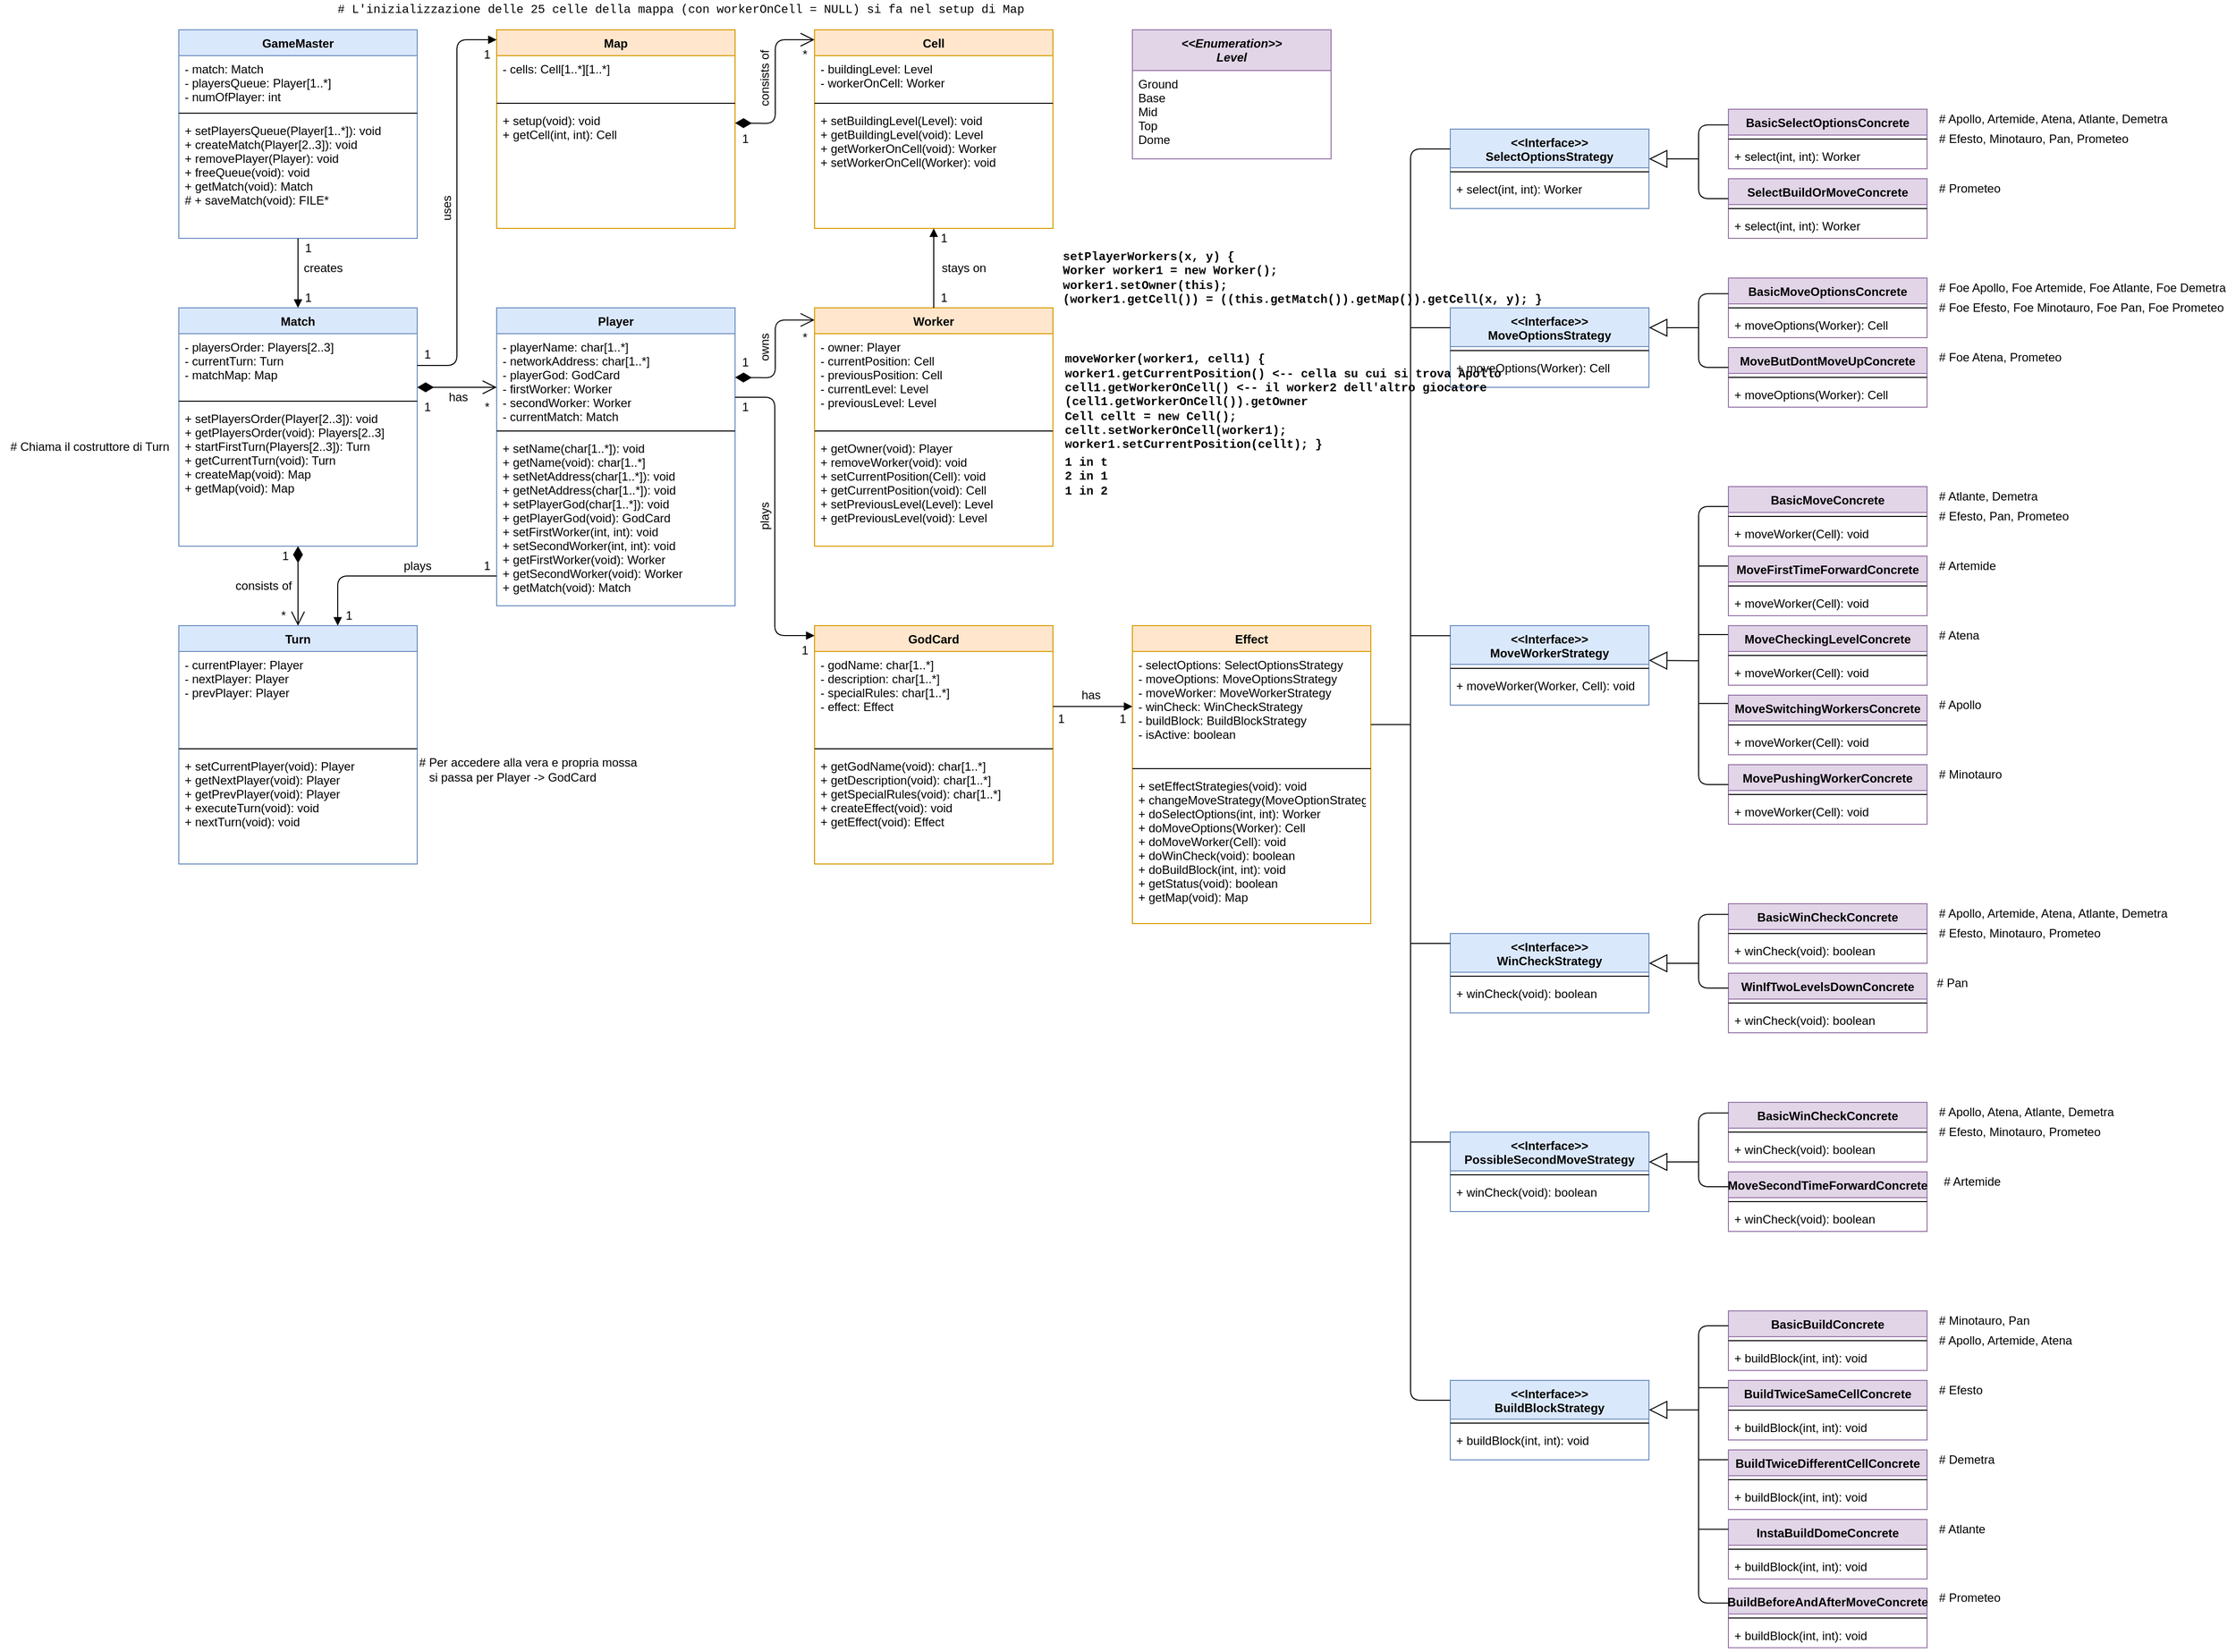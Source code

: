 <mxfile version="12.6.5" type="device"><diagram id="B1I15OfBy122LOu_rKYL" name="Page-1"><mxGraphModel dx="1471" dy="461" grid="1" gridSize="10" guides="1" tooltips="1" connect="1" arrows="1" fold="1" page="1" pageScale="1" pageWidth="850" pageHeight="1100" math="0" shadow="0"><root><mxCell id="0"/><mxCell id="1" parent="0"/><mxCell id="iSrWICmwkI2ADshOBeTu-1" value="GameMaster" style="swimlane;fontStyle=1;align=center;verticalAlign=top;childLayout=stackLayout;horizontal=1;startSize=26;horizontalStack=0;resizeParent=1;resizeParentMax=0;resizeLast=0;collapsible=1;marginBottom=0;fillColor=#dae8fc;strokeColor=#6c8ebf;" parent="1" vertex="1"><mxGeometry x="40" y="40" width="240" height="210" as="geometry"/></mxCell><mxCell id="iSrWICmwkI2ADshOBeTu-2" value="- match: Match&#10;- playersQueue: Player[1..*]&#10;- numOfPlayer: int" style="text;strokeColor=none;fillColor=none;align=left;verticalAlign=top;spacingLeft=4;spacingRight=4;overflow=hidden;rotatable=0;points=[[0,0.5],[1,0.5]];portConstraint=eastwest;" parent="iSrWICmwkI2ADshOBeTu-1" vertex="1"><mxGeometry y="26" width="240" height="54" as="geometry"/></mxCell><mxCell id="iSrWICmwkI2ADshOBeTu-3" value="" style="line;strokeWidth=1;fillColor=none;align=left;verticalAlign=middle;spacingTop=-1;spacingLeft=3;spacingRight=3;rotatable=0;labelPosition=right;points=[];portConstraint=eastwest;" parent="iSrWICmwkI2ADshOBeTu-1" vertex="1"><mxGeometry y="80" width="240" height="8" as="geometry"/></mxCell><mxCell id="iSrWICmwkI2ADshOBeTu-4" value="+ setPlayersQueue(Player[1..*]): void&#10;+ createMatch(Player[2..3]): void&#10;+ removePlayer(Player): void&#10;+ freeQueue(void): void&#10;+ getMatch(void): Match&#10;# + saveMatch(void): FILE*" style="text;strokeColor=none;fillColor=none;align=left;verticalAlign=top;spacingLeft=4;spacingRight=4;overflow=hidden;rotatable=0;points=[[0,0.5],[1,0.5]];portConstraint=eastwest;" parent="iSrWICmwkI2ADshOBeTu-1" vertex="1"><mxGeometry y="88" width="240" height="122" as="geometry"/></mxCell><mxCell id="iSrWICmwkI2ADshOBeTu-5" value="Match" style="swimlane;fontStyle=1;align=center;verticalAlign=top;childLayout=stackLayout;horizontal=1;startSize=26;horizontalStack=0;resizeParent=1;resizeParentMax=0;resizeLast=0;collapsible=1;marginBottom=0;fillColor=#dae8fc;strokeColor=#6c8ebf;" parent="1" vertex="1"><mxGeometry x="40" y="320" width="240" height="240" as="geometry"/></mxCell><mxCell id="iSrWICmwkI2ADshOBeTu-6" value="- playersOrder: Players[2..3]&#10;- currentTurn: Turn&#10;- matchMap: Map" style="text;strokeColor=none;fillColor=none;align=left;verticalAlign=top;spacingLeft=4;spacingRight=4;overflow=hidden;rotatable=0;points=[[0,0.5],[1,0.5]];portConstraint=eastwest;" parent="iSrWICmwkI2ADshOBeTu-5" vertex="1"><mxGeometry y="26" width="240" height="64" as="geometry"/></mxCell><mxCell id="iSrWICmwkI2ADshOBeTu-7" value="" style="line;strokeWidth=1;fillColor=none;align=left;verticalAlign=middle;spacingTop=-1;spacingLeft=3;spacingRight=3;rotatable=0;labelPosition=right;points=[];portConstraint=eastwest;" parent="iSrWICmwkI2ADshOBeTu-5" vertex="1"><mxGeometry y="90" width="240" height="8" as="geometry"/></mxCell><mxCell id="iSrWICmwkI2ADshOBeTu-8" value="+ setPlayersOrder(Player[2..3]): void&#10;+ getPlayersOrder(void): Players[2..3]&#10;+ startFirstTurn(Players[2..3]): Turn&#10;+ getCurrentTurn(void): Turn&#10;+ createMap(void): Map&#10;+ getMap(void): Map&#10;" style="text;strokeColor=none;fillColor=none;align=left;verticalAlign=top;spacingLeft=4;spacingRight=4;overflow=hidden;rotatable=0;points=[[0,0.5],[1,0.5]];portConstraint=eastwest;" parent="iSrWICmwkI2ADshOBeTu-5" vertex="1"><mxGeometry y="98" width="240" height="142" as="geometry"/></mxCell><mxCell id="iSrWICmwkI2ADshOBeTu-9" value="Turn" style="swimlane;fontStyle=1;align=center;verticalAlign=top;childLayout=stackLayout;horizontal=1;startSize=26;horizontalStack=0;resizeParent=1;resizeParentMax=0;resizeLast=0;collapsible=1;marginBottom=0;fillColor=#dae8fc;strokeColor=#6c8ebf;" parent="1" vertex="1"><mxGeometry x="40" y="640" width="240" height="240" as="geometry"/></mxCell><mxCell id="iSrWICmwkI2ADshOBeTu-10" value="- currentPlayer: Player&#10;- nextPlayer: Player&#10;- prevPlayer: Player" style="text;strokeColor=none;fillColor=none;align=left;verticalAlign=top;spacingLeft=4;spacingRight=4;overflow=hidden;rotatable=0;points=[[0,0.5],[1,0.5]];portConstraint=eastwest;" parent="iSrWICmwkI2ADshOBeTu-9" vertex="1"><mxGeometry y="26" width="240" height="94" as="geometry"/></mxCell><mxCell id="iSrWICmwkI2ADshOBeTu-11" value="" style="line;strokeWidth=1;fillColor=none;align=left;verticalAlign=middle;spacingTop=-1;spacingLeft=3;spacingRight=3;rotatable=0;labelPosition=right;points=[];portConstraint=eastwest;" parent="iSrWICmwkI2ADshOBeTu-9" vertex="1"><mxGeometry y="120" width="240" height="8" as="geometry"/></mxCell><mxCell id="iSrWICmwkI2ADshOBeTu-12" value="+ setCurrentPlayer(void): Player&#10;+ getNextPlayer(void): Player&#10;+ getPrevPlayer(void): Player&#10;+ executeTurn(void): void&#10;+ nextTurn(void): void" style="text;strokeColor=none;fillColor=none;align=left;verticalAlign=top;spacingLeft=4;spacingRight=4;overflow=hidden;rotatable=0;points=[[0,0.5],[1,0.5]];portConstraint=eastwest;" parent="iSrWICmwkI2ADshOBeTu-9" vertex="1"><mxGeometry y="128" width="240" height="112" as="geometry"/></mxCell><mxCell id="iSrWICmwkI2ADshOBeTu-37" value="&lt;&lt;Enumeration&gt;&gt;&#10;Level" style="swimlane;fontStyle=3;align=center;verticalAlign=top;childLayout=stackLayout;horizontal=1;startSize=41;horizontalStack=0;resizeParent=1;resizeParentMax=0;resizeLast=0;collapsible=1;marginBottom=0;strokeColor=#9673a6;strokeWidth=1;fillColor=#e1d5e7;" parent="1" vertex="1"><mxGeometry x="1000" y="40" width="200" height="130" as="geometry"><mxRectangle x="320" y="720" width="130" height="41" as="alternateBounds"/></mxGeometry></mxCell><mxCell id="iSrWICmwkI2ADshOBeTu-38" value="Ground&#10;Base&#10;Mid&#10;Top&#10;Dome" style="text;strokeColor=none;fillColor=none;align=left;verticalAlign=top;spacingLeft=4;spacingRight=4;overflow=hidden;rotatable=0;points=[[0,0.5],[1,0.5]];portConstraint=eastwest;" parent="iSrWICmwkI2ADshOBeTu-37" vertex="1"><mxGeometry y="41" width="200" height="89" as="geometry"/></mxCell><mxCell id="iSrWICmwkI2ADshOBeTu-39" value="Map" style="swimlane;fontStyle=1;align=center;verticalAlign=top;childLayout=stackLayout;horizontal=1;startSize=26;horizontalStack=0;resizeParent=1;resizeParentMax=0;resizeLast=0;collapsible=1;marginBottom=0;fillColor=#ffe6cc;strokeColor=#d79b00;" parent="1" vertex="1"><mxGeometry x="360" y="40" width="240" height="200" as="geometry"/></mxCell><mxCell id="iSrWICmwkI2ADshOBeTu-40" value="- cells: Cell[1..*][1..*]" style="text;strokeColor=none;fillColor=none;align=left;verticalAlign=top;spacingLeft=4;spacingRight=4;overflow=hidden;rotatable=0;points=[[0,0.5],[1,0.5]];portConstraint=eastwest;" parent="iSrWICmwkI2ADshOBeTu-39" vertex="1"><mxGeometry y="26" width="240" height="44" as="geometry"/></mxCell><mxCell id="iSrWICmwkI2ADshOBeTu-41" value="" style="line;strokeWidth=1;fillColor=none;align=left;verticalAlign=middle;spacingTop=-1;spacingLeft=3;spacingRight=3;rotatable=0;labelPosition=right;points=[];portConstraint=eastwest;" parent="iSrWICmwkI2ADshOBeTu-39" vertex="1"><mxGeometry y="70" width="240" height="8" as="geometry"/></mxCell><mxCell id="iSrWICmwkI2ADshOBeTu-42" value="+ setup(void): void&#10;+ getCell(int, int): Cell" style="text;strokeColor=none;fillColor=none;align=left;verticalAlign=top;spacingLeft=4;spacingRight=4;overflow=hidden;rotatable=0;points=[[0,0.5],[1,0.5]];portConstraint=eastwest;" parent="iSrWICmwkI2ADshOBeTu-39" vertex="1"><mxGeometry y="78" width="240" height="122" as="geometry"/></mxCell><mxCell id="iSrWICmwkI2ADshOBeTu-43" value="Player" style="swimlane;fontStyle=1;align=center;verticalAlign=top;childLayout=stackLayout;horizontal=1;startSize=26;horizontalStack=0;resizeParent=1;resizeParentMax=0;resizeLast=0;collapsible=1;marginBottom=0;fillColor=#dae8fc;strokeColor=#6c8ebf;" parent="1" vertex="1"><mxGeometry x="360" y="320" width="240" height="300" as="geometry"/></mxCell><mxCell id="iSrWICmwkI2ADshOBeTu-44" value="- playerName: char[1..*]&#10;- networkAddress: char[1..*]&#10;- playerGod: GodCard&#10;- firstWorker: Worker&#10;- secondWorker: Worker&#10;- currentMatch: Match" style="text;strokeColor=none;fillColor=none;align=left;verticalAlign=top;spacingLeft=4;spacingRight=4;overflow=hidden;rotatable=0;points=[[0,0.5],[1,0.5]];portConstraint=eastwest;" parent="iSrWICmwkI2ADshOBeTu-43" vertex="1"><mxGeometry y="26" width="240" height="94" as="geometry"/></mxCell><mxCell id="iSrWICmwkI2ADshOBeTu-45" value="" style="line;strokeWidth=1;fillColor=none;align=left;verticalAlign=middle;spacingTop=-1;spacingLeft=3;spacingRight=3;rotatable=0;labelPosition=right;points=[];portConstraint=eastwest;" parent="iSrWICmwkI2ADshOBeTu-43" vertex="1"><mxGeometry y="120" width="240" height="8" as="geometry"/></mxCell><mxCell id="iSrWICmwkI2ADshOBeTu-46" value="+ setName(char[1..*]): void&#10;+ getName(void): char[1..*]&#10;+ setNetAddress(char[1..*]): void&#10;+ getNetAddress(char[1..*]): void&#10;+ setPlayerGod(char[1..*]): void&#10;+ getPlayerGod(void): GodCard&#10;+ setFirstWorker(int, int): void&#10;+ setSecondWorker(int, int): void&#10;+ getFirstWorker(void): Worker&#10;+ getSecondWorker(void): Worker&#10;+ getMatch(void): Match" style="text;strokeColor=none;fillColor=none;align=left;verticalAlign=top;spacingLeft=4;spacingRight=4;overflow=hidden;rotatable=0;points=[[0,0.5],[1,0.5]];portConstraint=eastwest;" parent="iSrWICmwkI2ADshOBeTu-43" vertex="1"><mxGeometry y="128" width="240" height="172" as="geometry"/></mxCell><mxCell id="iSrWICmwkI2ADshOBeTu-47" value="Cell" style="swimlane;fontStyle=1;align=center;verticalAlign=top;childLayout=stackLayout;horizontal=1;startSize=26;horizontalStack=0;resizeParent=1;resizeParentMax=0;resizeLast=0;collapsible=1;marginBottom=0;fillColor=#ffe6cc;strokeColor=#d79b00;" parent="1" vertex="1"><mxGeometry x="680" y="40" width="240" height="200" as="geometry"/></mxCell><mxCell id="iSrWICmwkI2ADshOBeTu-48" value="- buildingLevel: Level&#10;- workerOnCell: Worker" style="text;strokeColor=none;fillColor=none;align=left;verticalAlign=top;spacingLeft=4;spacingRight=4;overflow=hidden;rotatable=0;points=[[0,0.5],[1,0.5]];portConstraint=eastwest;" parent="iSrWICmwkI2ADshOBeTu-47" vertex="1"><mxGeometry y="26" width="240" height="44" as="geometry"/></mxCell><mxCell id="iSrWICmwkI2ADshOBeTu-49" value="" style="line;strokeWidth=1;fillColor=none;align=left;verticalAlign=middle;spacingTop=-1;spacingLeft=3;spacingRight=3;rotatable=0;labelPosition=right;points=[];portConstraint=eastwest;" parent="iSrWICmwkI2ADshOBeTu-47" vertex="1"><mxGeometry y="70" width="240" height="8" as="geometry"/></mxCell><mxCell id="iSrWICmwkI2ADshOBeTu-50" value="+ setBuildingLevel(Level): void&#10;+ getBuildingLevel(void): Level&#10;+ getWorkerOnCell(void): Worker&#10;+ setWorkerOnCell(Worker): void" style="text;strokeColor=none;fillColor=none;align=left;verticalAlign=top;spacingLeft=4;spacingRight=4;overflow=hidden;rotatable=0;points=[[0,0.5],[1,0.5]];portConstraint=eastwest;" parent="iSrWICmwkI2ADshOBeTu-47" vertex="1"><mxGeometry y="78" width="240" height="122" as="geometry"/></mxCell><mxCell id="iSrWICmwkI2ADshOBeTu-51" value="Worker" style="swimlane;fontStyle=1;align=center;verticalAlign=top;childLayout=stackLayout;horizontal=1;startSize=26;horizontalStack=0;resizeParent=1;resizeParentMax=0;resizeLast=0;collapsible=1;marginBottom=0;fillColor=#ffe6cc;strokeColor=#d79b00;" parent="1" vertex="1"><mxGeometry x="680" y="320" width="240" height="240" as="geometry"/></mxCell><mxCell id="iSrWICmwkI2ADshOBeTu-52" value="- owner: Player&#10;- currentPosition: Cell&#10;- previousPosition: Cell&#10;- currentLevel: Level&#10;- previousLevel: Level" style="text;strokeColor=none;fillColor=none;align=left;verticalAlign=top;spacingLeft=4;spacingRight=4;overflow=hidden;rotatable=0;points=[[0,0.5],[1,0.5]];portConstraint=eastwest;" parent="iSrWICmwkI2ADshOBeTu-51" vertex="1"><mxGeometry y="26" width="240" height="94" as="geometry"/></mxCell><mxCell id="FMln0cjDXx8QUkBOQHwZ-55" value="" style="endArrow=block;endFill=1;html=1;edgeStyle=orthogonalEdgeStyle;align=left;verticalAlign=top;fontFamily=Courier New;" parent="iSrWICmwkI2ADshOBeTu-51" edge="1"><mxGeometry x="-1" relative="1" as="geometry"><mxPoint x="-80" y="90" as="sourcePoint"/><mxPoint y="330" as="targetPoint"/><Array as="points"><mxPoint x="-40" y="90"/><mxPoint x="-40" y="330"/><mxPoint y="330"/></Array></mxGeometry></mxCell><mxCell id="FMln0cjDXx8QUkBOQHwZ-56" value="" style="resizable=0;html=1;align=left;verticalAlign=bottom;labelBackgroundColor=#ffffff;fontSize=10;" parent="FMln0cjDXx8QUkBOQHwZ-55" connectable="0" vertex="1"><mxGeometry x="-1" relative="1" as="geometry"/></mxCell><mxCell id="iSrWICmwkI2ADshOBeTu-53" value="" style="line;strokeWidth=1;fillColor=none;align=left;verticalAlign=middle;spacingTop=-1;spacingLeft=3;spacingRight=3;rotatable=0;labelPosition=right;points=[];portConstraint=eastwest;" parent="iSrWICmwkI2ADshOBeTu-51" vertex="1"><mxGeometry y="120" width="240" height="8" as="geometry"/></mxCell><mxCell id="iSrWICmwkI2ADshOBeTu-54" value="+ getOwner(void): Player&#10;+ removeWorker(void): void&#10;+ setCurrentPosition(Cell): void&#10;+ getCurrentPosition(void): Cell&#10;+ setPreviousLevel(Level): Level&#10;+ getPreviousLevel(void): Level" style="text;strokeColor=none;fillColor=none;align=left;verticalAlign=top;spacingLeft=4;spacingRight=4;overflow=hidden;rotatable=0;points=[[0,0.5],[1,0.5]];portConstraint=eastwest;" parent="iSrWICmwkI2ADshOBeTu-51" vertex="1"><mxGeometry y="128" width="240" height="112" as="geometry"/></mxCell><mxCell id="iSrWICmwkI2ADshOBeTu-55" value="GodCard" style="swimlane;fontStyle=1;align=center;verticalAlign=top;childLayout=stackLayout;horizontal=1;startSize=26;horizontalStack=0;resizeParent=1;resizeParentMax=0;resizeLast=0;collapsible=1;marginBottom=0;fillColor=#ffe6cc;strokeColor=#d79b00;" parent="1" vertex="1"><mxGeometry x="680" y="640" width="240" height="240" as="geometry"/></mxCell><mxCell id="iSrWICmwkI2ADshOBeTu-56" value="- godName: char[1..*]&#10;- description: char[1..*]&#10;- specialRules: char[1..*]&#10;- effect: Effect" style="text;strokeColor=none;fillColor=none;align=left;verticalAlign=top;spacingLeft=4;spacingRight=4;overflow=hidden;rotatable=0;points=[[0,0.5],[1,0.5]];portConstraint=eastwest;" parent="iSrWICmwkI2ADshOBeTu-55" vertex="1"><mxGeometry y="26" width="240" height="94" as="geometry"/></mxCell><mxCell id="iSrWICmwkI2ADshOBeTu-57" value="" style="line;strokeWidth=1;fillColor=none;align=left;verticalAlign=middle;spacingTop=-1;spacingLeft=3;spacingRight=3;rotatable=0;labelPosition=right;points=[];portConstraint=eastwest;" parent="iSrWICmwkI2ADshOBeTu-55" vertex="1"><mxGeometry y="120" width="240" height="8" as="geometry"/></mxCell><mxCell id="iSrWICmwkI2ADshOBeTu-58" value="+ getGodName(void): char[1..*]&#10;+ getDescription(void): char[1..*]&#10;+ getSpecialRules(void): char[1..*]&#10;+ createEffect(void): void&#10;+ getEffect(void): Effect" style="text;strokeColor=none;fillColor=none;align=left;verticalAlign=top;spacingLeft=4;spacingRight=4;overflow=hidden;rotatable=0;points=[[0,0.5],[1,0.5]];portConstraint=eastwest;" parent="iSrWICmwkI2ADshOBeTu-55" vertex="1"><mxGeometry y="128" width="240" height="112" as="geometry"/></mxCell><mxCell id="dEO_XYOr75fhctLJqSId-30" value="BasicMoveConcrete" style="swimlane;fontStyle=1;align=center;verticalAlign=top;childLayout=stackLayout;horizontal=1;startSize=26;horizontalStack=0;resizeParent=1;resizeParentMax=0;resizeLast=0;collapsible=1;marginBottom=0;fillColor=#e1d5e7;strokeColor=#9673a6;" parent="1" vertex="1"><mxGeometry x="1600" y="500" width="200" height="60" as="geometry"/></mxCell><mxCell id="dEO_XYOr75fhctLJqSId-31" value="" style="line;strokeWidth=1;fillColor=none;align=left;verticalAlign=middle;spacingTop=-1;spacingLeft=3;spacingRight=3;rotatable=0;labelPosition=right;points=[];portConstraint=eastwest;" parent="dEO_XYOr75fhctLJqSId-30" vertex="1"><mxGeometry y="26" width="200" height="8" as="geometry"/></mxCell><mxCell id="dEO_XYOr75fhctLJqSId-32" value="+ moveWorker(Cell): void" style="text;strokeColor=none;fillColor=none;align=left;verticalAlign=top;spacingLeft=4;spacingRight=4;overflow=hidden;rotatable=0;points=[[0,0.5],[1,0.5]];portConstraint=eastwest;" parent="dEO_XYOr75fhctLJqSId-30" vertex="1"><mxGeometry y="34" width="200" height="26" as="geometry"/></mxCell><mxCell id="sdeuxkcZMixMCg_fOyLN-156" value="Effect" style="swimlane;fontStyle=1;align=center;verticalAlign=top;childLayout=stackLayout;horizontal=1;startSize=26;horizontalStack=0;resizeParent=1;resizeParentMax=0;resizeLast=0;collapsible=1;marginBottom=0;fillColor=#ffe6cc;strokeColor=#d79b00;" parent="1" vertex="1"><mxGeometry x="1000" y="640" width="240" height="300" as="geometry"/></mxCell><mxCell id="sdeuxkcZMixMCg_fOyLN-157" value="- selectOptions: SelectOptionsStrategy&#10;- moveOptions: MoveOptionsStrategy&#10;- moveWorker: MoveWorkerStrategy&#10;- winCheck: WinCheckStrategy&#10;- buildBlock: BuildBlockStrategy&#10;- isActive: boolean" style="text;strokeColor=none;fillColor=none;align=left;verticalAlign=top;spacingLeft=4;spacingRight=4;overflow=hidden;rotatable=0;points=[[0,0.5],[1,0.5]];portConstraint=eastwest;" parent="sdeuxkcZMixMCg_fOyLN-156" vertex="1"><mxGeometry y="26" width="240" height="114" as="geometry"/></mxCell><mxCell id="sdeuxkcZMixMCg_fOyLN-158" value="" style="line;strokeWidth=1;fillColor=none;align=left;verticalAlign=middle;spacingTop=-1;spacingLeft=3;spacingRight=3;rotatable=0;labelPosition=right;points=[];portConstraint=eastwest;" parent="sdeuxkcZMixMCg_fOyLN-156" vertex="1"><mxGeometry y="140" width="240" height="8" as="geometry"/></mxCell><mxCell id="sdeuxkcZMixMCg_fOyLN-159" value="+ setEffectStrategies(void): void&#10;+ changeMoveStrategy(MoveOptionStrategy): void&#10;+ doSelectOptions(int, int): Worker&#10;+ doMoveOptions(Worker): Cell&#10;+ doMoveWorker(Cell): void&#10;+ doWinCheck(void): boolean&#10;+ doBuildBlock(int, int): void&#10;+ getStatus(void): boolean&#10;+ getMap(void): Map" style="text;strokeColor=none;fillColor=none;align=left;verticalAlign=top;spacingLeft=4;spacingRight=4;overflow=hidden;rotatable=0;points=[[0,0.5],[1,0.5]];portConstraint=eastwest;" parent="sdeuxkcZMixMCg_fOyLN-156" vertex="1"><mxGeometry y="148" width="240" height="152" as="geometry"/></mxCell><mxCell id="sdeuxkcZMixMCg_fOyLN-168" value="&lt;&lt;Interface&gt;&gt;&#10;SelectOptionsStrategy" style="swimlane;fontStyle=1;align=center;verticalAlign=top;childLayout=stackLayout;horizontal=1;startSize=39;horizontalStack=0;resizeParent=1;resizeParentMax=0;resizeLast=0;collapsible=1;marginBottom=0;fillColor=#dae8fc;strokeColor=#6c8ebf;" parent="1" vertex="1"><mxGeometry x="1320" y="140" width="200" height="80" as="geometry"/></mxCell><mxCell id="sdeuxkcZMixMCg_fOyLN-170" value="" style="line;strokeWidth=1;fillColor=none;align=left;verticalAlign=middle;spacingTop=-1;spacingLeft=3;spacingRight=3;rotatable=0;labelPosition=right;points=[];portConstraint=eastwest;" parent="sdeuxkcZMixMCg_fOyLN-168" vertex="1"><mxGeometry y="39" width="200" height="8" as="geometry"/></mxCell><mxCell id="sdeuxkcZMixMCg_fOyLN-171" value="+ select(int, int): Worker" style="text;strokeColor=none;fillColor=none;align=left;verticalAlign=top;spacingLeft=4;spacingRight=4;overflow=hidden;rotatable=0;points=[[0,0.5],[1,0.5]];portConstraint=eastwest;" parent="sdeuxkcZMixMCg_fOyLN-168" vertex="1"><mxGeometry y="47" width="200" height="33" as="geometry"/></mxCell><mxCell id="sdeuxkcZMixMCg_fOyLN-172" value="BasicSelectOptionsConcrete" style="swimlane;fontStyle=1;align=center;verticalAlign=top;childLayout=stackLayout;horizontal=1;startSize=26;horizontalStack=0;resizeParent=1;resizeParentMax=0;resizeLast=0;collapsible=1;marginBottom=0;fillColor=#e1d5e7;strokeColor=#9673a6;" parent="1" vertex="1"><mxGeometry x="1600" y="120" width="200" height="60" as="geometry"><mxRectangle x="1610" y="680" width="100" height="26" as="alternateBounds"/></mxGeometry></mxCell><mxCell id="sdeuxkcZMixMCg_fOyLN-173" value="" style="line;strokeWidth=1;fillColor=none;align=left;verticalAlign=middle;spacingTop=-1;spacingLeft=3;spacingRight=3;rotatable=0;labelPosition=right;points=[];portConstraint=eastwest;" parent="sdeuxkcZMixMCg_fOyLN-172" vertex="1"><mxGeometry y="26" width="200" height="8" as="geometry"/></mxCell><mxCell id="sdeuxkcZMixMCg_fOyLN-174" value="+ select(int, int): Worker" style="text;strokeColor=none;fillColor=none;align=left;verticalAlign=top;spacingLeft=4;spacingRight=4;overflow=hidden;rotatable=0;points=[[0,0.5],[1,0.5]];portConstraint=eastwest;" parent="sdeuxkcZMixMCg_fOyLN-172" vertex="1"><mxGeometry y="34" width="200" height="26" as="geometry"/></mxCell><mxCell id="sdeuxkcZMixMCg_fOyLN-175" value="&lt;&lt;Interface&gt;&gt;&#10;MoveOptionsStrategy" style="swimlane;fontStyle=1;align=center;verticalAlign=top;childLayout=stackLayout;horizontal=1;startSize=39;horizontalStack=0;resizeParent=1;resizeParentMax=0;resizeLast=0;collapsible=1;marginBottom=0;fillColor=#dae8fc;strokeColor=#6c8ebf;" parent="1" vertex="1"><mxGeometry x="1320" y="320" width="200" height="80" as="geometry"/></mxCell><mxCell id="sdeuxkcZMixMCg_fOyLN-176" value="" style="line;strokeWidth=1;fillColor=none;align=left;verticalAlign=middle;spacingTop=-1;spacingLeft=3;spacingRight=3;rotatable=0;labelPosition=right;points=[];portConstraint=eastwest;" parent="sdeuxkcZMixMCg_fOyLN-175" vertex="1"><mxGeometry y="39" width="200" height="8" as="geometry"/></mxCell><mxCell id="sdeuxkcZMixMCg_fOyLN-177" value="+ moveOptions(Worker): Cell" style="text;strokeColor=none;fillColor=none;align=left;verticalAlign=top;spacingLeft=4;spacingRight=4;overflow=hidden;rotatable=0;points=[[0,0.5],[1,0.5]];portConstraint=eastwest;" parent="sdeuxkcZMixMCg_fOyLN-175" vertex="1"><mxGeometry y="47" width="200" height="33" as="geometry"/></mxCell><mxCell id="sdeuxkcZMixMCg_fOyLN-184" value="MoveButDontMoveUpConcrete" style="swimlane;fontStyle=1;align=center;verticalAlign=top;childLayout=stackLayout;horizontal=1;startSize=26;horizontalStack=0;resizeParent=1;resizeParentMax=0;resizeLast=0;collapsible=1;marginBottom=0;fillColor=#e1d5e7;strokeColor=#9673a6;" parent="1" vertex="1"><mxGeometry x="1600" y="360" width="200" height="60" as="geometry"><mxRectangle x="1560" y="640" width="100" height="26" as="alternateBounds"/></mxGeometry></mxCell><mxCell id="sdeuxkcZMixMCg_fOyLN-185" value="" style="line;strokeWidth=1;fillColor=none;align=left;verticalAlign=middle;spacingTop=-1;spacingLeft=3;spacingRight=3;rotatable=0;labelPosition=right;points=[];portConstraint=eastwest;" parent="sdeuxkcZMixMCg_fOyLN-184" vertex="1"><mxGeometry y="26" width="200" height="8" as="geometry"/></mxCell><mxCell id="sdeuxkcZMixMCg_fOyLN-186" value="+ moveOptions(Worker): Cell" style="text;strokeColor=none;fillColor=none;align=left;verticalAlign=top;spacingLeft=4;spacingRight=4;overflow=hidden;rotatable=0;points=[[0,0.5],[1,0.5]];portConstraint=eastwest;" parent="sdeuxkcZMixMCg_fOyLN-184" vertex="1"><mxGeometry y="34" width="200" height="26" as="geometry"/></mxCell><mxCell id="sdeuxkcZMixMCg_fOyLN-187" value="BasicMoveOptionsConcrete" style="swimlane;fontStyle=1;align=center;verticalAlign=top;childLayout=stackLayout;horizontal=1;startSize=26;horizontalStack=0;resizeParent=1;resizeParentMax=0;resizeLast=0;collapsible=1;marginBottom=0;fillColor=#e1d5e7;strokeColor=#9673a6;" parent="1" vertex="1"><mxGeometry x="1600" y="290" width="200" height="60" as="geometry"><mxRectangle x="1610" y="680" width="100" height="26" as="alternateBounds"/></mxGeometry></mxCell><mxCell id="sdeuxkcZMixMCg_fOyLN-188" value="" style="line;strokeWidth=1;fillColor=none;align=left;verticalAlign=middle;spacingTop=-1;spacingLeft=3;spacingRight=3;rotatable=0;labelPosition=right;points=[];portConstraint=eastwest;" parent="sdeuxkcZMixMCg_fOyLN-187" vertex="1"><mxGeometry y="26" width="200" height="8" as="geometry"/></mxCell><mxCell id="sdeuxkcZMixMCg_fOyLN-189" value="+ moveOptions(Worker): Cell" style="text;strokeColor=none;fillColor=none;align=left;verticalAlign=top;spacingLeft=4;spacingRight=4;overflow=hidden;rotatable=0;points=[[0,0.5],[1,0.5]];portConstraint=eastwest;" parent="sdeuxkcZMixMCg_fOyLN-187" vertex="1"><mxGeometry y="34" width="200" height="26" as="geometry"/></mxCell><mxCell id="sdeuxkcZMixMCg_fOyLN-212" value="&lt;&lt;Interface&gt;&gt;&#10;MoveWorkerStrategy" style="swimlane;fontStyle=1;align=center;verticalAlign=top;childLayout=stackLayout;horizontal=1;startSize=39;horizontalStack=0;resizeParent=1;resizeParentMax=0;resizeLast=0;collapsible=1;marginBottom=0;fillColor=#dae8fc;strokeColor=#6c8ebf;" parent="1" vertex="1"><mxGeometry x="1320" y="640" width="200" height="80" as="geometry"/></mxCell><mxCell id="sdeuxkcZMixMCg_fOyLN-213" value="" style="line;strokeWidth=1;fillColor=none;align=left;verticalAlign=middle;spacingTop=-1;spacingLeft=3;spacingRight=3;rotatable=0;labelPosition=right;points=[];portConstraint=eastwest;" parent="sdeuxkcZMixMCg_fOyLN-212" vertex="1"><mxGeometry y="39" width="200" height="8" as="geometry"/></mxCell><mxCell id="sdeuxkcZMixMCg_fOyLN-214" value="+ moveWorker(Worker, Cell): void" style="text;strokeColor=none;fillColor=none;align=left;verticalAlign=top;spacingLeft=4;spacingRight=4;overflow=hidden;rotatable=0;points=[[0,0.5],[1,0.5]];portConstraint=eastwest;" parent="sdeuxkcZMixMCg_fOyLN-212" vertex="1"><mxGeometry y="47" width="200" height="33" as="geometry"/></mxCell><mxCell id="sdeuxkcZMixMCg_fOyLN-216" value="&lt;&lt;Interface&gt;&gt;&#10;WinCheckStrategy" style="swimlane;fontStyle=1;align=center;verticalAlign=top;childLayout=stackLayout;horizontal=1;startSize=39;horizontalStack=0;resizeParent=1;resizeParentMax=0;resizeLast=0;collapsible=1;marginBottom=0;fillColor=#dae8fc;strokeColor=#6c8ebf;" parent="1" vertex="1"><mxGeometry x="1320" y="950.0" width="200" height="80" as="geometry"/></mxCell><mxCell id="sdeuxkcZMixMCg_fOyLN-217" value="" style="line;strokeWidth=1;fillColor=none;align=left;verticalAlign=middle;spacingTop=-1;spacingLeft=3;spacingRight=3;rotatable=0;labelPosition=right;points=[];portConstraint=eastwest;" parent="sdeuxkcZMixMCg_fOyLN-216" vertex="1"><mxGeometry y="39" width="200" height="8" as="geometry"/></mxCell><mxCell id="sdeuxkcZMixMCg_fOyLN-218" value="+ winCheck(void): boolean" style="text;strokeColor=none;fillColor=none;align=left;verticalAlign=top;spacingLeft=4;spacingRight=4;overflow=hidden;rotatable=0;points=[[0,0.5],[1,0.5]];portConstraint=eastwest;" parent="sdeuxkcZMixMCg_fOyLN-216" vertex="1"><mxGeometry y="47" width="200" height="33" as="geometry"/></mxCell><mxCell id="sdeuxkcZMixMCg_fOyLN-219" value="&lt;&lt;Interface&gt;&gt;&#10;BuildBlockStrategy" style="swimlane;fontStyle=1;align=center;verticalAlign=top;childLayout=stackLayout;horizontal=1;startSize=39;horizontalStack=0;resizeParent=1;resizeParentMax=0;resizeLast=0;collapsible=1;marginBottom=0;fillColor=#dae8fc;strokeColor=#6c8ebf;" parent="1" vertex="1"><mxGeometry x="1320" y="1400" width="200" height="80" as="geometry"/></mxCell><mxCell id="sdeuxkcZMixMCg_fOyLN-220" value="" style="line;strokeWidth=1;fillColor=none;align=left;verticalAlign=middle;spacingTop=-1;spacingLeft=3;spacingRight=3;rotatable=0;labelPosition=right;points=[];portConstraint=eastwest;" parent="sdeuxkcZMixMCg_fOyLN-219" vertex="1"><mxGeometry y="39" width="200" height="8" as="geometry"/></mxCell><mxCell id="sdeuxkcZMixMCg_fOyLN-221" value="+ buildBlock(int, int): void" style="text;strokeColor=none;fillColor=none;align=left;verticalAlign=top;spacingLeft=4;spacingRight=4;overflow=hidden;rotatable=0;points=[[0,0.5],[1,0.5]];portConstraint=eastwest;" parent="sdeuxkcZMixMCg_fOyLN-219" vertex="1"><mxGeometry y="47" width="200" height="33" as="geometry"/></mxCell><mxCell id="sdeuxkcZMixMCg_fOyLN-232" value="MovePushingWorkerConcrete" style="swimlane;fontStyle=1;align=center;verticalAlign=top;childLayout=stackLayout;horizontal=1;startSize=26;horizontalStack=0;resizeParent=1;resizeParentMax=0;resizeLast=0;collapsible=1;marginBottom=0;fillColor=#e1d5e7;strokeColor=#9673a6;" parent="1" vertex="1"><mxGeometry x="1600.0" y="780" width="200" height="60" as="geometry"/></mxCell><mxCell id="sdeuxkcZMixMCg_fOyLN-233" value="" style="line;strokeWidth=1;fillColor=none;align=left;verticalAlign=middle;spacingTop=-1;spacingLeft=3;spacingRight=3;rotatable=0;labelPosition=right;points=[];portConstraint=eastwest;" parent="sdeuxkcZMixMCg_fOyLN-232" vertex="1"><mxGeometry y="26" width="200" height="8" as="geometry"/></mxCell><mxCell id="sdeuxkcZMixMCg_fOyLN-234" value="+ moveWorker(Cell): void" style="text;strokeColor=none;fillColor=none;align=left;verticalAlign=top;spacingLeft=4;spacingRight=4;overflow=hidden;rotatable=0;points=[[0,0.5],[1,0.5]];portConstraint=eastwest;" parent="sdeuxkcZMixMCg_fOyLN-232" vertex="1"><mxGeometry y="34" width="200" height="26" as="geometry"/></mxCell><mxCell id="sdeuxkcZMixMCg_fOyLN-239" value="BasicWinCheckConcrete" style="swimlane;fontStyle=1;align=center;verticalAlign=top;childLayout=stackLayout;horizontal=1;startSize=26;horizontalStack=0;resizeParent=1;resizeParentMax=0;resizeLast=0;collapsible=1;marginBottom=0;fillColor=#e1d5e7;strokeColor=#9673a6;" parent="1" vertex="1"><mxGeometry x="1600" y="920" width="200" height="60" as="geometry"/></mxCell><mxCell id="sdeuxkcZMixMCg_fOyLN-240" value="" style="line;strokeWidth=1;fillColor=none;align=left;verticalAlign=middle;spacingTop=-1;spacingLeft=3;spacingRight=3;rotatable=0;labelPosition=right;points=[];portConstraint=eastwest;" parent="sdeuxkcZMixMCg_fOyLN-239" vertex="1"><mxGeometry y="26" width="200" height="8" as="geometry"/></mxCell><mxCell id="sdeuxkcZMixMCg_fOyLN-241" value="+ winCheck(void): boolean" style="text;strokeColor=none;fillColor=none;align=left;verticalAlign=top;spacingLeft=4;spacingRight=4;overflow=hidden;rotatable=0;points=[[0,0.5],[1,0.5]];portConstraint=eastwest;" parent="sdeuxkcZMixMCg_fOyLN-239" vertex="1"><mxGeometry y="34" width="200" height="26" as="geometry"/></mxCell><mxCell id="sdeuxkcZMixMCg_fOyLN-248" value="InstaBuildDomeConcrete" style="swimlane;fontStyle=1;align=center;verticalAlign=top;childLayout=stackLayout;horizontal=1;startSize=26;horizontalStack=0;resizeParent=1;resizeParentMax=0;resizeLast=0;collapsible=1;marginBottom=0;fillColor=#e1d5e7;strokeColor=#9673a6;" parent="1" vertex="1"><mxGeometry x="1600" y="1540" width="200" height="60" as="geometry"/></mxCell><mxCell id="sdeuxkcZMixMCg_fOyLN-249" value="" style="line;strokeWidth=1;fillColor=none;align=left;verticalAlign=middle;spacingTop=-1;spacingLeft=3;spacingRight=3;rotatable=0;labelPosition=right;points=[];portConstraint=eastwest;" parent="sdeuxkcZMixMCg_fOyLN-248" vertex="1"><mxGeometry y="26" width="200" height="8" as="geometry"/></mxCell><mxCell id="sdeuxkcZMixMCg_fOyLN-250" value="+ buildBlock(int, int): void" style="text;strokeColor=none;fillColor=none;align=left;verticalAlign=top;spacingLeft=4;spacingRight=4;overflow=hidden;rotatable=0;points=[[0,0.5],[1,0.5]];portConstraint=eastwest;" parent="sdeuxkcZMixMCg_fOyLN-248" vertex="1"><mxGeometry y="34" width="200" height="26" as="geometry"/></mxCell><mxCell id="sdeuxkcZMixMCg_fOyLN-252" value="BasicBuildConcrete" style="swimlane;fontStyle=1;align=center;verticalAlign=top;childLayout=stackLayout;horizontal=1;startSize=26;horizontalStack=0;resizeParent=1;resizeParentMax=0;resizeLast=0;collapsible=1;marginBottom=0;fillColor=#e1d5e7;strokeColor=#9673a6;" parent="1" vertex="1"><mxGeometry x="1600" y="1330" width="200" height="60" as="geometry"/></mxCell><mxCell id="sdeuxkcZMixMCg_fOyLN-253" value="" style="line;strokeWidth=1;fillColor=none;align=left;verticalAlign=middle;spacingTop=-1;spacingLeft=3;spacingRight=3;rotatable=0;labelPosition=right;points=[];portConstraint=eastwest;" parent="sdeuxkcZMixMCg_fOyLN-252" vertex="1"><mxGeometry y="26" width="200" height="8" as="geometry"/></mxCell><mxCell id="sdeuxkcZMixMCg_fOyLN-254" value="+ buildBlock(int, int): void" style="text;strokeColor=none;fillColor=none;align=left;verticalAlign=top;spacingLeft=4;spacingRight=4;overflow=hidden;rotatable=0;points=[[0,0.5],[1,0.5]];portConstraint=eastwest;" parent="sdeuxkcZMixMCg_fOyLN-252" vertex="1"><mxGeometry y="34" width="200" height="26" as="geometry"/></mxCell><mxCell id="7ZQln2xcJ9VworC2lmyH-1" value="WinIfTwoLevelsDownConcrete" style="swimlane;fontStyle=1;align=center;verticalAlign=top;childLayout=stackLayout;horizontal=1;startSize=26;horizontalStack=0;resizeParent=1;resizeParentMax=0;resizeLast=0;collapsible=1;marginBottom=0;fillColor=#e1d5e7;strokeColor=#9673a6;" parent="1" vertex="1"><mxGeometry x="1600" y="990" width="200" height="60" as="geometry"/></mxCell><mxCell id="7ZQln2xcJ9VworC2lmyH-2" value="" style="line;strokeWidth=1;fillColor=none;align=left;verticalAlign=middle;spacingTop=-1;spacingLeft=3;spacingRight=3;rotatable=0;labelPosition=right;points=[];portConstraint=eastwest;" parent="7ZQln2xcJ9VworC2lmyH-1" vertex="1"><mxGeometry y="26" width="200" height="8" as="geometry"/></mxCell><mxCell id="7ZQln2xcJ9VworC2lmyH-3" value="+ winCheck(void): boolean" style="text;strokeColor=none;fillColor=none;align=left;verticalAlign=top;spacingLeft=4;spacingRight=4;overflow=hidden;rotatable=0;points=[[0,0.5],[1,0.5]];portConstraint=eastwest;" parent="7ZQln2xcJ9VworC2lmyH-1" vertex="1"><mxGeometry y="34" width="200" height="26" as="geometry"/></mxCell><mxCell id="7ZQln2xcJ9VworC2lmyH-4" value="# Apollo, Artemide, Atena, Atlante, Demetra" style="text;html=1;align=left;verticalAlign=middle;resizable=0;points=[];autosize=1;" parent="1" vertex="1"><mxGeometry x="1810" y="120" width="250" height="20" as="geometry"/></mxCell><mxCell id="7ZQln2xcJ9VworC2lmyH-6" value="# Artemide" style="text;html=1;align=left;verticalAlign=middle;resizable=0;points=[];autosize=1;" parent="1" vertex="1"><mxGeometry x="1810" y="570" width="70" height="20" as="geometry"/></mxCell><mxCell id="7ZQln2xcJ9VworC2lmyH-7" value="# Foe Atena, Prometeo" style="text;html=1;align=left;verticalAlign=middle;resizable=0;points=[];autosize=1;" parent="1" vertex="1"><mxGeometry x="1810" y="360" width="140" height="20" as="geometry"/></mxCell><mxCell id="7ZQln2xcJ9VworC2lmyH-10" value="# Atena" style="text;html=1;align=left;verticalAlign=middle;resizable=0;points=[];autosize=1;" parent="1" vertex="1"><mxGeometry x="1810" y="640" width="60" height="20" as="geometry"/></mxCell><mxCell id="7ZQln2xcJ9VworC2lmyH-11" value="# Apollo" style="text;html=1;align=left;verticalAlign=middle;resizable=0;points=[];autosize=1;" parent="1" vertex="1"><mxGeometry x="1810" y="710" width="60" height="20" as="geometry"/></mxCell><mxCell id="7ZQln2xcJ9VworC2lmyH-12" value="# Minotauro" style="text;html=1;align=left;verticalAlign=middle;resizable=0;points=[];autosize=1;" parent="1" vertex="1"><mxGeometry x="1810" y="780" width="80" height="20" as="geometry"/></mxCell><mxCell id="7ZQln2xcJ9VworC2lmyH-13" value="# Pan" style="text;html=1;align=center;verticalAlign=middle;resizable=0;points=[];autosize=1;" parent="1" vertex="1"><mxGeometry x="1800" y="990" width="50" height="20" as="geometry"/></mxCell><mxCell id="7ZQln2xcJ9VworC2lmyH-17" value="# Efesto" style="text;html=1;align=left;verticalAlign=middle;resizable=0;points=[];autosize=1;" parent="1" vertex="1"><mxGeometry x="1810" y="1400" width="60" height="20" as="geometry"/></mxCell><mxCell id="FMln0cjDXx8QUkBOQHwZ-1" value="# Efesto, Minotauro, Pan, Prometeo" style="text;html=1;align=left;verticalAlign=middle;resizable=0;points=[];autosize=1;" parent="1" vertex="1"><mxGeometry x="1810" y="140" width="210" height="20" as="geometry"/></mxCell><mxCell id="FMln0cjDXx8QUkBOQHwZ-3" value="# Foe Apollo, Foe Artemide, Foe Atlante, Foe Demetra" style="text;html=1;align=left;verticalAlign=middle;resizable=0;points=[];autosize=1;" parent="1" vertex="1"><mxGeometry x="1810" y="290" width="300" height="20" as="geometry"/></mxCell><mxCell id="FMln0cjDXx8QUkBOQHwZ-4" value="# Foe Efesto, Foe Minotauro, Foe Pan, Foe Prometeo" style="text;html=1;align=left;verticalAlign=middle;resizable=0;points=[];autosize=1;" parent="1" vertex="1"><mxGeometry x="1810" y="310" width="300" height="20" as="geometry"/></mxCell><mxCell id="FMln0cjDXx8QUkBOQHwZ-5" value="# Atlante, Demetra" style="text;html=1;align=left;verticalAlign=middle;resizable=0;points=[];autosize=1;" parent="1" vertex="1"><mxGeometry x="1810" y="500" width="110" height="20" as="geometry"/></mxCell><mxCell id="FMln0cjDXx8QUkBOQHwZ-6" value="# Efesto, Pan, Prometeo" style="text;html=1;align=left;verticalAlign=middle;resizable=0;points=[];autosize=1;" parent="1" vertex="1"><mxGeometry x="1810" y="520" width="150" height="20" as="geometry"/></mxCell><mxCell id="FMln0cjDXx8QUkBOQHwZ-7" value="# Apollo, Artemide, Atena, Atlante, Demetra" style="text;html=1;align=left;verticalAlign=middle;resizable=0;points=[];autosize=1;" parent="1" vertex="1"><mxGeometry x="1810" y="920" width="250" height="20" as="geometry"/></mxCell><mxCell id="FMln0cjDXx8QUkBOQHwZ-8" value="# Efesto, Minotauro, Prometeo" style="text;html=1;align=left;verticalAlign=middle;resizable=0;points=[];autosize=1;" parent="1" vertex="1"><mxGeometry x="1810" y="940" width="180" height="20" as="geometry"/></mxCell><mxCell id="FMln0cjDXx8QUkBOQHwZ-9" value="# Apollo, Artemide, Atena" style="text;html=1;align=left;verticalAlign=middle;resizable=0;points=[];autosize=1;" parent="1" vertex="1"><mxGeometry x="1810" y="1350" width="150" height="20" as="geometry"/></mxCell><mxCell id="FMln0cjDXx8QUkBOQHwZ-10" value="# Minotauro, Pan" style="text;html=1;align=left;verticalAlign=middle;resizable=0;points=[];autosize=1;" parent="1" vertex="1"><mxGeometry x="1810" y="1330" width="110" height="20" as="geometry"/></mxCell><mxCell id="FMln0cjDXx8QUkBOQHwZ-11" value="# Demetra" style="text;html=1;align=left;verticalAlign=middle;resizable=0;points=[];autosize=1;" parent="1" vertex="1"><mxGeometry x="1810" y="1470" width="70" height="20" as="geometry"/></mxCell><mxCell id="FMln0cjDXx8QUkBOQHwZ-12" value="# Atlante" style="text;html=1;align=left;verticalAlign=middle;resizable=0;points=[];autosize=1;" parent="1" vertex="1"><mxGeometry x="1810" y="1540" width="60" height="20" as="geometry"/></mxCell><mxCell id="FMln0cjDXx8QUkBOQHwZ-44" value="" style="html=1;verticalAlign=bottom;endArrow=block;fontFamily=Courier New;" parent="1" source="iSrWICmwkI2ADshOBeTu-4" target="iSrWICmwkI2ADshOBeTu-5" edge="1"><mxGeometry width="80" relative="1" as="geometry"><mxPoint x="160" y="250" as="sourcePoint"/><mxPoint x="160" y="300" as="targetPoint"/></mxGeometry></mxCell><mxCell id="FMln0cjDXx8QUkBOQHwZ-46" value="" style="endArrow=block;endFill=1;html=1;edgeStyle=orthogonalEdgeStyle;align=left;verticalAlign=top;fontFamily=Courier New;exitX=1;exitY=0.5;exitDx=0;exitDy=0;entryX=0;entryY=0.05;entryDx=0;entryDy=0;entryPerimeter=0;" parent="1" source="iSrWICmwkI2ADshOBeTu-6" target="iSrWICmwkI2ADshOBeTu-39" edge="1"><mxGeometry x="-1" relative="1" as="geometry"><mxPoint x="260" y="270" as="sourcePoint"/><mxPoint x="350" y="50" as="targetPoint"/><Array as="points"><mxPoint x="320" y="378"/><mxPoint x="320" y="50"/></Array></mxGeometry></mxCell><mxCell id="FMln0cjDXx8QUkBOQHwZ-47" value="" style="resizable=0;html=1;align=left;verticalAlign=bottom;labelBackgroundColor=#ffffff;fontSize=10;" parent="FMln0cjDXx8QUkBOQHwZ-46" connectable="0" vertex="1"><mxGeometry x="-1" relative="1" as="geometry"/></mxCell><mxCell id="FMln0cjDXx8QUkBOQHwZ-53" value="" style="endArrow=open;html=1;endSize=12;startArrow=diamondThin;startSize=14;startFill=1;edgeStyle=orthogonalEdgeStyle;align=left;verticalAlign=bottom;fontFamily=Courier New;" parent="1" edge="1"><mxGeometry x="-1" y="3" relative="1" as="geometry"><mxPoint x="280" y="400" as="sourcePoint"/><mxPoint x="360" y="400" as="targetPoint"/></mxGeometry></mxCell><mxCell id="FMln0cjDXx8QUkBOQHwZ-54" value="" style="endArrow=open;html=1;endSize=12;startArrow=diamondThin;startSize=14;startFill=1;edgeStyle=orthogonalEdgeStyle;align=left;verticalAlign=bottom;fontFamily=Courier New;entryX=0.5;entryY=0;entryDx=0;entryDy=0;exitX=0.5;exitY=1;exitDx=0;exitDy=0;exitPerimeter=0;" parent="1" source="iSrWICmwkI2ADshOBeTu-8" target="iSrWICmwkI2ADshOBeTu-9" edge="1"><mxGeometry x="-1" y="3" relative="1" as="geometry"><mxPoint x="160" y="579.71" as="sourcePoint"/><mxPoint x="240" y="579.71" as="targetPoint"/></mxGeometry></mxCell><mxCell id="FMln0cjDXx8QUkBOQHwZ-57" value="" style="endArrow=open;html=1;endSize=12;startArrow=diamondThin;startSize=14;startFill=1;edgeStyle=orthogonalEdgeStyle;align=left;verticalAlign=bottom;fontFamily=Courier New;entryX=0;entryY=0.051;entryDx=0;entryDy=0;entryPerimeter=0;" parent="1" target="iSrWICmwkI2ADshOBeTu-51" edge="1"><mxGeometry x="-1" y="3" relative="1" as="geometry"><mxPoint x="600" y="390" as="sourcePoint"/><mxPoint x="760" y="390" as="targetPoint"/></mxGeometry></mxCell><mxCell id="FMln0cjDXx8QUkBOQHwZ-58" value="" style="endArrow=open;html=1;endSize=12;startArrow=diamondThin;startSize=14;startFill=1;edgeStyle=orthogonalEdgeStyle;align=left;verticalAlign=bottom;fontFamily=Courier New;entryX=0;entryY=0.05;entryDx=0;entryDy=0;entryPerimeter=0;" parent="1" target="iSrWICmwkI2ADshOBeTu-47" edge="1"><mxGeometry x="-1" y="3" relative="1" as="geometry"><mxPoint x="600" y="133.88" as="sourcePoint"/><mxPoint x="680" y="76.12" as="targetPoint"/></mxGeometry></mxCell><mxCell id="FMln0cjDXx8QUkBOQHwZ-59" value="" style="endArrow=block;endFill=1;html=1;edgeStyle=orthogonalEdgeStyle;align=left;verticalAlign=top;fontFamily=Courier New;" parent="1" edge="1"><mxGeometry x="-1" relative="1" as="geometry"><mxPoint x="360" y="590" as="sourcePoint"/><mxPoint x="200" y="640" as="targetPoint"/><Array as="points"><mxPoint x="200" y="590"/><mxPoint x="200" y="640"/></Array></mxGeometry></mxCell><mxCell id="FMln0cjDXx8QUkBOQHwZ-60" value="" style="resizable=0;html=1;align=left;verticalAlign=bottom;labelBackgroundColor=#ffffff;fontSize=10;" parent="FMln0cjDXx8QUkBOQHwZ-59" connectable="0" vertex="1"><mxGeometry x="-1" relative="1" as="geometry"/></mxCell><mxCell id="FMln0cjDXx8QUkBOQHwZ-61" value="" style="html=1;verticalAlign=bottom;endArrow=block;fontFamily=Courier New;exitX=0.5;exitY=0;exitDx=0;exitDy=0;" parent="1" source="iSrWICmwkI2ADshOBeTu-51" target="iSrWICmwkI2ADshOBeTu-50" edge="1"><mxGeometry x="1" y="1163" width="80" relative="1" as="geometry"><mxPoint x="800.0" y="290" as="sourcePoint"/><mxPoint x="799.66" y="244.48" as="targetPoint"/><mxPoint x="230" y="23" as="offset"/></mxGeometry></mxCell><mxCell id="FMln0cjDXx8QUkBOQHwZ-62" value="1" style="text;html=1;align=center;verticalAlign=middle;resizable=0;points=[];autosize=1;fontFamily=Helvetica;" parent="1" vertex="1"><mxGeometry x="160" y="250" width="20" height="20" as="geometry"/></mxCell><mxCell id="FMln0cjDXx8QUkBOQHwZ-63" value="1" style="text;html=1;align=center;verticalAlign=middle;resizable=0;points=[];autosize=1;fontFamily=Helvetica;" parent="1" vertex="1"><mxGeometry x="160" y="300" width="20" height="20" as="geometry"/></mxCell><mxCell id="FMln0cjDXx8QUkBOQHwZ-64" value="1" style="text;html=1;align=center;verticalAlign=middle;resizable=0;points=[];autosize=1;fontFamily=Helvetica;" parent="1" vertex="1"><mxGeometry x="280" y="357" width="20" height="20" as="geometry"/></mxCell><mxCell id="FMln0cjDXx8QUkBOQHwZ-65" value="1" style="text;html=1;align=center;verticalAlign=middle;resizable=0;points=[];autosize=1;fontFamily=Helvetica;" parent="1" vertex="1"><mxGeometry x="340" y="55" width="20" height="20" as="geometry"/></mxCell><mxCell id="FMln0cjDXx8QUkBOQHwZ-66" value="1" style="text;html=1;align=center;verticalAlign=middle;resizable=0;points=[];autosize=1;fontFamily=Helvetica;" parent="1" vertex="1"><mxGeometry x="137" y="560" width="20" height="20" as="geometry"/></mxCell><mxCell id="FMln0cjDXx8QUkBOQHwZ-67" value="*" style="text;html=1;align=center;verticalAlign=middle;resizable=0;points=[];autosize=1;fontFamily=Helvetica;" parent="1" vertex="1"><mxGeometry x="135" y="620" width="20" height="20" as="geometry"/></mxCell><mxCell id="FMln0cjDXx8QUkBOQHwZ-68" value="1" style="text;html=1;align=center;verticalAlign=middle;resizable=0;points=[];autosize=1;fontFamily=Helvetica;" parent="1" vertex="1"><mxGeometry x="201" y="620" width="20" height="20" as="geometry"/></mxCell><mxCell id="FMln0cjDXx8QUkBOQHwZ-69" value="1" style="text;html=1;align=center;verticalAlign=middle;resizable=0;points=[];autosize=1;fontFamily=Helvetica;" parent="1" vertex="1"><mxGeometry x="340" y="570" width="20" height="20" as="geometry"/></mxCell><mxCell id="FMln0cjDXx8QUkBOQHwZ-70" value="1" style="text;html=1;align=center;verticalAlign=middle;resizable=0;points=[];autosize=1;fontFamily=Helvetica;" parent="1" vertex="1"><mxGeometry x="280" y="410" width="20" height="20" as="geometry"/></mxCell><mxCell id="FMln0cjDXx8QUkBOQHwZ-71" value="*" style="text;html=1;align=center;verticalAlign=middle;resizable=0;points=[];autosize=1;fontFamily=Helvetica;" parent="1" vertex="1"><mxGeometry x="340" y="410" width="20" height="20" as="geometry"/></mxCell><mxCell id="FMln0cjDXx8QUkBOQHwZ-72" value="1" style="text;html=1;align=center;verticalAlign=middle;resizable=0;points=[];autosize=1;fontFamily=Helvetica;" parent="1" vertex="1"><mxGeometry x="600" y="365" width="20" height="20" as="geometry"/></mxCell><mxCell id="FMln0cjDXx8QUkBOQHwZ-73" value="*" style="text;html=1;align=center;verticalAlign=middle;resizable=0;points=[];autosize=1;fontFamily=Helvetica;" parent="1" vertex="1"><mxGeometry x="660" y="340" width="20" height="20" as="geometry"/></mxCell><mxCell id="FMln0cjDXx8QUkBOQHwZ-74" value="1" style="text;html=1;align=center;verticalAlign=middle;resizable=0;points=[];autosize=1;fontFamily=Helvetica;" parent="1" vertex="1"><mxGeometry x="600" y="410" width="20" height="20" as="geometry"/></mxCell><mxCell id="FMln0cjDXx8QUkBOQHwZ-75" value="1" style="text;html=1;align=center;verticalAlign=middle;resizable=0;points=[];autosize=1;fontFamily=Helvetica;" parent="1" vertex="1"><mxGeometry x="660" y="655" width="20" height="20" as="geometry"/></mxCell><mxCell id="FMln0cjDXx8QUkBOQHwZ-76" value="1" style="text;html=1;align=center;verticalAlign=middle;resizable=0;points=[];autosize=1;fontFamily=Helvetica;" parent="1" vertex="1"><mxGeometry x="800" y="300" width="20" height="20" as="geometry"/></mxCell><mxCell id="FMln0cjDXx8QUkBOQHwZ-77" value="1" style="text;html=1;align=center;verticalAlign=middle;resizable=0;points=[];autosize=1;fontFamily=Helvetica;" parent="1" vertex="1"><mxGeometry x="800" y="240" width="20" height="20" as="geometry"/></mxCell><mxCell id="FMln0cjDXx8QUkBOQHwZ-78" value="1" style="text;html=1;align=center;verticalAlign=middle;resizable=0;points=[];autosize=1;fontFamily=Helvetica;" parent="1" vertex="1"><mxGeometry x="600" y="140" width="20" height="20" as="geometry"/></mxCell><mxCell id="FMln0cjDXx8QUkBOQHwZ-79" value="*" style="text;html=1;align=center;verticalAlign=middle;resizable=0;points=[];autosize=1;fontFamily=Helvetica;" parent="1" vertex="1"><mxGeometry x="660" y="55" width="20" height="20" as="geometry"/></mxCell><mxCell id="FMln0cjDXx8QUkBOQHwZ-80" value="creates" style="text;html=1;align=center;verticalAlign=middle;resizable=0;points=[];autosize=1;fontFamily=Helvetica;" parent="1" vertex="1"><mxGeometry x="160" y="270" width="50" height="20" as="geometry"/></mxCell><mxCell id="FMln0cjDXx8QUkBOQHwZ-81" value="consists of" style="text;html=1;align=center;verticalAlign=middle;resizable=0;points=[];autosize=1;fontFamily=Helvetica;" parent="1" vertex="1"><mxGeometry x="90" y="590" width="70" height="20" as="geometry"/></mxCell><mxCell id="FMln0cjDXx8QUkBOQHwZ-82" value="plays" style="text;html=1;align=center;verticalAlign=middle;resizable=0;points=[];autosize=1;fontFamily=Helvetica;" parent="1" vertex="1"><mxGeometry x="260" y="570" width="40" height="20" as="geometry"/></mxCell><mxCell id="FMln0cjDXx8QUkBOQHwZ-83" value="has" style="text;html=1;align=center;verticalAlign=middle;resizable=0;points=[];autosize=1;fontFamily=Helvetica;" parent="1" vertex="1"><mxGeometry x="306" y="400" width="30" height="20" as="geometry"/></mxCell><mxCell id="FMln0cjDXx8QUkBOQHwZ-86" value="owns" style="text;html=1;align=center;verticalAlign=middle;resizable=0;points=[];autosize=1;fontFamily=Helvetica;rotation=-90;" parent="1" vertex="1"><mxGeometry x="610" y="350" width="40" height="20" as="geometry"/></mxCell><mxCell id="FMln0cjDXx8QUkBOQHwZ-87" value="plays" style="text;html=1;align=center;verticalAlign=middle;resizable=0;points=[];autosize=1;fontFamily=Helvetica;rotation=-90;" parent="1" vertex="1"><mxGeometry x="610" y="520" width="40" height="20" as="geometry"/></mxCell><mxCell id="FMln0cjDXx8QUkBOQHwZ-88" value="stays on" style="text;html=1;align=center;verticalAlign=middle;resizable=0;points=[];autosize=1;fontFamily=Helvetica;" parent="1" vertex="1"><mxGeometry x="800" y="270" width="60" height="20" as="geometry"/></mxCell><mxCell id="FMln0cjDXx8QUkBOQHwZ-89" value="consists of" style="text;html=1;align=center;verticalAlign=middle;resizable=0;points=[];autosize=1;fontFamily=Helvetica;rotation=-90;" parent="1" vertex="1"><mxGeometry x="595" y="79" width="70" height="20" as="geometry"/></mxCell><mxCell id="FMln0cjDXx8QUkBOQHwZ-90" value="uses" style="text;html=1;align=center;verticalAlign=middle;resizable=0;points=[];autosize=1;fontFamily=Helvetica;rotation=-90;" parent="1" vertex="1"><mxGeometry x="290" y="210" width="40" height="20" as="geometry"/></mxCell><mxCell id="FMln0cjDXx8QUkBOQHwZ-91" value="has" style="text;html=1;align=center;verticalAlign=middle;resizable=0;points=[];autosize=1;fontFamily=Helvetica;" parent="1" vertex="1"><mxGeometry x="943" y="700" width="30" height="20" as="geometry"/></mxCell><mxCell id="FMln0cjDXx8QUkBOQHwZ-92" value="" style="html=1;verticalAlign=bottom;endArrow=block;fontFamily=Helvetica;" parent="1" edge="1"><mxGeometry x="1" y="750" width="80" relative="1" as="geometry"><mxPoint x="920" y="721.38" as="sourcePoint"/><mxPoint x="1000" y="721.38" as="targetPoint"/><mxPoint x="270" y="50" as="offset"/></mxGeometry></mxCell><mxCell id="FMln0cjDXx8QUkBOQHwZ-93" value="1" style="text;html=1;align=center;verticalAlign=middle;resizable=0;points=[];autosize=1;fontFamily=Helvetica;" parent="1" vertex="1"><mxGeometry x="918" y="724" width="20" height="20" as="geometry"/></mxCell><mxCell id="FMln0cjDXx8QUkBOQHwZ-94" value="1" style="text;html=1;align=center;verticalAlign=middle;resizable=0;points=[];autosize=1;fontFamily=Helvetica;" parent="1" vertex="1"><mxGeometry x="980" y="724" width="20" height="20" as="geometry"/></mxCell><mxCell id="FMln0cjDXx8QUkBOQHwZ-95" value="" style="endArrow=none;html=1;edgeStyle=orthogonalEdgeStyle;fontFamily=Helvetica;entryX=0;entryY=0.25;entryDx=0;entryDy=0;exitX=0;exitY=0.25;exitDx=0;exitDy=0;" parent="1" source="sdeuxkcZMixMCg_fOyLN-168" target="sdeuxkcZMixMCg_fOyLN-219" edge="1"><mxGeometry relative="1" as="geometry"><mxPoint x="1280" y="160" as="sourcePoint"/><mxPoint x="1280" y="1220" as="targetPoint"/><Array as="points"><mxPoint x="1280" y="160"/><mxPoint x="1280" y="1420"/></Array></mxGeometry></mxCell><mxCell id="FMln0cjDXx8QUkBOQHwZ-96" value="" style="resizable=0;html=1;align=left;verticalAlign=bottom;labelBackgroundColor=#ffffff;fontSize=10;" parent="FMln0cjDXx8QUkBOQHwZ-95" connectable="0" vertex="1"><mxGeometry x="-1" relative="1" as="geometry"/></mxCell><mxCell id="FMln0cjDXx8QUkBOQHwZ-97" value="" style="resizable=0;html=1;align=right;verticalAlign=bottom;labelBackgroundColor=#ffffff;fontSize=10;" parent="FMln0cjDXx8QUkBOQHwZ-95" connectable="0" vertex="1"><mxGeometry x="1" relative="1" as="geometry"/></mxCell><mxCell id="FMln0cjDXx8QUkBOQHwZ-100" value="" style="endArrow=none;html=1;edgeStyle=orthogonalEdgeStyle;fontFamily=Helvetica;" parent="1" edge="1"><mxGeometry relative="1" as="geometry"><mxPoint x="1240" y="739.58" as="sourcePoint"/><mxPoint x="1280" y="739.58" as="targetPoint"/></mxGeometry></mxCell><mxCell id="FMln0cjDXx8QUkBOQHwZ-101" value="" style="resizable=0;html=1;align=left;verticalAlign=bottom;labelBackgroundColor=#ffffff;fontSize=10;" parent="FMln0cjDXx8QUkBOQHwZ-100" connectable="0" vertex="1"><mxGeometry x="-1" relative="1" as="geometry"/></mxCell><mxCell id="FMln0cjDXx8QUkBOQHwZ-102" value="" style="resizable=0;html=1;align=right;verticalAlign=bottom;labelBackgroundColor=#ffffff;fontSize=10;" parent="FMln0cjDXx8QUkBOQHwZ-100" connectable="0" vertex="1"><mxGeometry x="1" relative="1" as="geometry"/></mxCell><mxCell id="FMln0cjDXx8QUkBOQHwZ-106" value="" style="endArrow=none;html=1;edgeStyle=orthogonalEdgeStyle;fontFamily=Helvetica;" parent="1" edge="1"><mxGeometry relative="1" as="geometry"><mxPoint x="1280" y="650.14" as="sourcePoint"/><mxPoint x="1320" y="650.14" as="targetPoint"/></mxGeometry></mxCell><mxCell id="FMln0cjDXx8QUkBOQHwZ-107" value="" style="resizable=0;html=1;align=left;verticalAlign=bottom;labelBackgroundColor=#ffffff;fontSize=10;" parent="FMln0cjDXx8QUkBOQHwZ-106" connectable="0" vertex="1"><mxGeometry x="-1" relative="1" as="geometry"/></mxCell><mxCell id="FMln0cjDXx8QUkBOQHwZ-108" value="" style="resizable=0;html=1;align=right;verticalAlign=bottom;labelBackgroundColor=#ffffff;fontSize=10;" parent="FMln0cjDXx8QUkBOQHwZ-106" connectable="0" vertex="1"><mxGeometry x="1" relative="1" as="geometry"/></mxCell><mxCell id="FMln0cjDXx8QUkBOQHwZ-109" value="" style="endArrow=none;html=1;edgeStyle=orthogonalEdgeStyle;fontFamily=Helvetica;" parent="1" edge="1"><mxGeometry relative="1" as="geometry"><mxPoint x="1280" y="340" as="sourcePoint"/><mxPoint x="1320" y="340" as="targetPoint"/></mxGeometry></mxCell><mxCell id="FMln0cjDXx8QUkBOQHwZ-110" value="" style="resizable=0;html=1;align=left;verticalAlign=bottom;labelBackgroundColor=#ffffff;fontSize=10;" parent="FMln0cjDXx8QUkBOQHwZ-109" connectable="0" vertex="1"><mxGeometry x="-1" relative="1" as="geometry"/></mxCell><mxCell id="FMln0cjDXx8QUkBOQHwZ-111" value="" style="resizable=0;html=1;align=right;verticalAlign=bottom;labelBackgroundColor=#ffffff;fontSize=10;" parent="FMln0cjDXx8QUkBOQHwZ-109" connectable="0" vertex="1"><mxGeometry x="1" relative="1" as="geometry"/></mxCell><mxCell id="FMln0cjDXx8QUkBOQHwZ-112" value="" style="endArrow=none;html=1;edgeStyle=orthogonalEdgeStyle;fontFamily=Helvetica;" parent="1" edge="1"><mxGeometry relative="1" as="geometry"><mxPoint x="1280" y="960" as="sourcePoint"/><mxPoint x="1320" y="960" as="targetPoint"/></mxGeometry></mxCell><mxCell id="FMln0cjDXx8QUkBOQHwZ-113" value="" style="resizable=0;html=1;align=left;verticalAlign=bottom;labelBackgroundColor=#ffffff;fontSize=10;" parent="FMln0cjDXx8QUkBOQHwZ-112" connectable="0" vertex="1"><mxGeometry x="-1" relative="1" as="geometry"/></mxCell><mxCell id="FMln0cjDXx8QUkBOQHwZ-114" value="" style="resizable=0;html=1;align=right;verticalAlign=bottom;labelBackgroundColor=#ffffff;fontSize=10;" parent="FMln0cjDXx8QUkBOQHwZ-112" connectable="0" vertex="1"><mxGeometry x="1" relative="1" as="geometry"/></mxCell><mxCell id="id8XOi02SR2tYFwzgoPM-1" value="" style="endArrow=block;endSize=16;endFill=0;html=1;" parent="1" edge="1"><mxGeometry x="-0.25" width="160" relative="1" as="geometry"><mxPoint x="1570" y="170" as="sourcePoint"/><mxPoint x="1520" y="170" as="targetPoint"/><mxPoint as="offset"/></mxGeometry></mxCell><mxCell id="id8XOi02SR2tYFwzgoPM-2" value="" style="endArrow=block;endSize=16;endFill=0;html=1;" parent="1" edge="1"><mxGeometry x="-0.25" width="160" relative="1" as="geometry"><mxPoint x="1570" y="340" as="sourcePoint"/><mxPoint x="1520" y="340" as="targetPoint"/><mxPoint as="offset"/></mxGeometry></mxCell><mxCell id="id8XOi02SR2tYFwzgoPM-3" value="" style="endArrow=block;endSize=16;endFill=0;html=1;" parent="1" edge="1"><mxGeometry x="-0.25" width="160" relative="1" as="geometry"><mxPoint x="1570" y="675.42" as="sourcePoint"/><mxPoint x="1520" y="675.0" as="targetPoint"/><mxPoint as="offset"/></mxGeometry></mxCell><mxCell id="id8XOi02SR2tYFwzgoPM-4" value="" style="endArrow=block;endSize=16;endFill=0;html=1;" parent="1" edge="1"><mxGeometry x="-0.25" width="160" relative="1" as="geometry"><mxPoint x="1570" y="980" as="sourcePoint"/><mxPoint x="1520" y="980" as="targetPoint"/><mxPoint as="offset"/></mxGeometry></mxCell><mxCell id="id8XOi02SR2tYFwzgoPM-5" value="" style="endArrow=block;endSize=16;endFill=0;html=1;" parent="1" edge="1"><mxGeometry x="-0.25" width="160" relative="1" as="geometry"><mxPoint x="1570" y="1429.71" as="sourcePoint"/><mxPoint x="1520" y="1429.71" as="targetPoint"/><mxPoint as="offset"/></mxGeometry></mxCell><mxCell id="id8XOi02SR2tYFwzgoPM-6" value="" style="endArrow=none;html=1;edgeStyle=orthogonalEdgeStyle;exitX=0;exitY=0.25;exitDx=0;exitDy=0;entryX=0;entryY=0.25;entryDx=0;entryDy=0;" parent="1" source="sdeuxkcZMixMCg_fOyLN-252" target="gkE3uL_EXr1lXLTdiUi--12" edge="1"><mxGeometry relative="1" as="geometry"><mxPoint x="1560" y="1339.31" as="sourcePoint"/><mxPoint x="1560" y="1560" as="targetPoint"/><Array as="points"><mxPoint x="1570" y="1345.31"/><mxPoint x="1570" y="1624.31"/></Array></mxGeometry></mxCell><mxCell id="id8XOi02SR2tYFwzgoPM-7" value="" style="resizable=0;html=1;align=left;verticalAlign=bottom;labelBackgroundColor=#ffffff;fontSize=10;" parent="id8XOi02SR2tYFwzgoPM-6" connectable="0" vertex="1"><mxGeometry x="-1" relative="1" as="geometry"/></mxCell><mxCell id="id8XOi02SR2tYFwzgoPM-8" value="" style="resizable=0;html=1;align=right;verticalAlign=bottom;labelBackgroundColor=#ffffff;fontSize=10;" parent="id8XOi02SR2tYFwzgoPM-6" connectable="0" vertex="1"><mxGeometry x="1" relative="1" as="geometry"/></mxCell><mxCell id="id8XOi02SR2tYFwzgoPM-9" value="" style="endArrow=none;html=1;edgeStyle=orthogonalEdgeStyle;exitX=0;exitY=0.25;exitDx=0;exitDy=0;entryX=0;entryY=0.25;entryDx=0;entryDy=0;" parent="1" target="7ZQln2xcJ9VworC2lmyH-1" edge="1"><mxGeometry relative="1" as="geometry"><mxPoint x="1600" y="930.71" as="sourcePoint"/><mxPoint x="1600" y="1140.71" as="targetPoint"/><Array as="points"><mxPoint x="1570" y="931"/><mxPoint x="1570" y="1005"/></Array></mxGeometry></mxCell><mxCell id="id8XOi02SR2tYFwzgoPM-10" value="" style="resizable=0;html=1;align=left;verticalAlign=bottom;labelBackgroundColor=#ffffff;fontSize=10;" parent="id8XOi02SR2tYFwzgoPM-9" connectable="0" vertex="1"><mxGeometry x="-1" relative="1" as="geometry"/></mxCell><mxCell id="id8XOi02SR2tYFwzgoPM-11" value="" style="resizable=0;html=1;align=right;verticalAlign=bottom;labelBackgroundColor=#ffffff;fontSize=10;" parent="id8XOi02SR2tYFwzgoPM-9" connectable="0" vertex="1"><mxGeometry x="1" relative="1" as="geometry"/></mxCell><mxCell id="id8XOi02SR2tYFwzgoPM-12" value="" style="endArrow=none;html=1;edgeStyle=orthogonalEdgeStyle;exitX=-0.001;exitY=0.333;exitDx=0;exitDy=0;entryX=0;entryY=0.333;entryDx=0;entryDy=0;entryPerimeter=0;exitPerimeter=0;" parent="1" source="dEO_XYOr75fhctLJqSId-30" target="sdeuxkcZMixMCg_fOyLN-232" edge="1"><mxGeometry relative="1" as="geometry"><mxPoint x="1569.97" y="513.14" as="sourcePoint"/><mxPoint x="1569.97" y="587.43" as="targetPoint"/><Array as="points"><mxPoint x="1570" y="520"/><mxPoint x="1570" y="800"/></Array></mxGeometry></mxCell><mxCell id="id8XOi02SR2tYFwzgoPM-13" value="" style="resizable=0;html=1;align=left;verticalAlign=bottom;labelBackgroundColor=#ffffff;fontSize=10;" parent="id8XOi02SR2tYFwzgoPM-12" connectable="0" vertex="1"><mxGeometry x="-1" relative="1" as="geometry"/></mxCell><mxCell id="id8XOi02SR2tYFwzgoPM-14" value="" style="resizable=0;html=1;align=right;verticalAlign=bottom;labelBackgroundColor=#ffffff;fontSize=10;" parent="id8XOi02SR2tYFwzgoPM-12" connectable="0" vertex="1"><mxGeometry x="1" relative="1" as="geometry"/></mxCell><mxCell id="id8XOi02SR2tYFwzgoPM-15" value="" style="endArrow=none;html=1;edgeStyle=orthogonalEdgeStyle;exitX=0;exitY=0.25;exitDx=0;exitDy=0;entryX=0;entryY=0.25;entryDx=0;entryDy=0;" parent="1" edge="1"><mxGeometry relative="1" as="geometry"><mxPoint x="1600" y="305.71" as="sourcePoint"/><mxPoint x="1600" y="380" as="targetPoint"/><Array as="points"><mxPoint x="1570" y="306"/><mxPoint x="1570" y="380"/></Array></mxGeometry></mxCell><mxCell id="id8XOi02SR2tYFwzgoPM-16" value="" style="resizable=0;html=1;align=left;verticalAlign=bottom;labelBackgroundColor=#ffffff;fontSize=10;" parent="id8XOi02SR2tYFwzgoPM-15" connectable="0" vertex="1"><mxGeometry x="-1" relative="1" as="geometry"/></mxCell><mxCell id="id8XOi02SR2tYFwzgoPM-17" value="" style="resizable=0;html=1;align=right;verticalAlign=bottom;labelBackgroundColor=#ffffff;fontSize=10;" parent="id8XOi02SR2tYFwzgoPM-15" connectable="0" vertex="1"><mxGeometry x="1" relative="1" as="geometry"/></mxCell><mxCell id="id8XOi02SR2tYFwzgoPM-33" value="" style="endArrow=none;html=1;edgeStyle=orthogonalEdgeStyle;fontFamily=Helvetica;" parent="1" edge="1"><mxGeometry relative="1" as="geometry"><mxPoint x="1570.0" y="580.0" as="sourcePoint"/><mxPoint x="1600" y="580" as="targetPoint"/></mxGeometry></mxCell><mxCell id="id8XOi02SR2tYFwzgoPM-34" value="" style="resizable=0;html=1;align=left;verticalAlign=bottom;labelBackgroundColor=#ffffff;fontSize=10;" parent="id8XOi02SR2tYFwzgoPM-33" connectable="0" vertex="1"><mxGeometry x="-1" relative="1" as="geometry"/></mxCell><mxCell id="id8XOi02SR2tYFwzgoPM-35" value="" style="resizable=0;html=1;align=right;verticalAlign=bottom;labelBackgroundColor=#ffffff;fontSize=10;" parent="id8XOi02SR2tYFwzgoPM-33" connectable="0" vertex="1"><mxGeometry x="1" relative="1" as="geometry"/></mxCell><mxCell id="sdeuxkcZMixMCg_fOyLN-194" value="MoveFirstTimeForwardConcrete" style="swimlane;fontStyle=1;align=center;verticalAlign=top;childLayout=stackLayout;horizontal=1;startSize=26;horizontalStack=0;resizeParent=1;resizeParentMax=0;resizeLast=0;collapsible=1;marginBottom=0;fillColor=#e1d5e7;strokeColor=#9673a6;" parent="1" vertex="1"><mxGeometry x="1600.0" y="570" width="200" height="60" as="geometry"/></mxCell><mxCell id="sdeuxkcZMixMCg_fOyLN-196" value="" style="line;strokeWidth=1;fillColor=none;align=left;verticalAlign=middle;spacingTop=-1;spacingLeft=3;spacingRight=3;rotatable=0;labelPosition=right;points=[];portConstraint=eastwest;" parent="sdeuxkcZMixMCg_fOyLN-194" vertex="1"><mxGeometry y="26" width="200" height="8" as="geometry"/></mxCell><mxCell id="sdeuxkcZMixMCg_fOyLN-197" value="+ moveWorker(Cell): void" style="text;strokeColor=none;fillColor=none;align=left;verticalAlign=top;spacingLeft=4;spacingRight=4;overflow=hidden;rotatable=0;points=[[0,0.5],[1,0.5]];portConstraint=eastwest;" parent="sdeuxkcZMixMCg_fOyLN-194" vertex="1"><mxGeometry y="34" width="200" height="26" as="geometry"/></mxCell><mxCell id="id8XOi02SR2tYFwzgoPM-36" value="" style="endArrow=none;html=1;edgeStyle=orthogonalEdgeStyle;fontFamily=Helvetica;" parent="1" edge="1"><mxGeometry relative="1" as="geometry"><mxPoint x="1570.0" y="648.95" as="sourcePoint"/><mxPoint x="1600" y="648.95" as="targetPoint"/></mxGeometry></mxCell><mxCell id="id8XOi02SR2tYFwzgoPM-37" value="" style="resizable=0;html=1;align=left;verticalAlign=bottom;labelBackgroundColor=#ffffff;fontSize=10;" parent="id8XOi02SR2tYFwzgoPM-36" connectable="0" vertex="1"><mxGeometry x="-1" relative="1" as="geometry"/></mxCell><mxCell id="id8XOi02SR2tYFwzgoPM-38" value="" style="resizable=0;html=1;align=right;verticalAlign=bottom;labelBackgroundColor=#ffffff;fontSize=10;" parent="id8XOi02SR2tYFwzgoPM-36" connectable="0" vertex="1"><mxGeometry x="1" relative="1" as="geometry"/></mxCell><mxCell id="sdeuxkcZMixMCg_fOyLN-226" value="MoveCheckingLevelConcrete" style="swimlane;fontStyle=1;align=center;verticalAlign=top;childLayout=stackLayout;horizontal=1;startSize=26;horizontalStack=0;resizeParent=1;resizeParentMax=0;resizeLast=0;collapsible=1;marginBottom=0;fillColor=#e1d5e7;strokeColor=#9673a6;" parent="1" vertex="1"><mxGeometry x="1600" y="640" width="200" height="60" as="geometry"/></mxCell><mxCell id="sdeuxkcZMixMCg_fOyLN-227" value="" style="line;strokeWidth=1;fillColor=none;align=left;verticalAlign=middle;spacingTop=-1;spacingLeft=3;spacingRight=3;rotatable=0;labelPosition=right;points=[];portConstraint=eastwest;" parent="sdeuxkcZMixMCg_fOyLN-226" vertex="1"><mxGeometry y="26" width="200" height="8" as="geometry"/></mxCell><mxCell id="sdeuxkcZMixMCg_fOyLN-228" value="+ moveWorker(Cell): void" style="text;strokeColor=none;fillColor=none;align=left;verticalAlign=top;spacingLeft=4;spacingRight=4;overflow=hidden;rotatable=0;points=[[0,0.5],[1,0.5]];portConstraint=eastwest;" parent="sdeuxkcZMixMCg_fOyLN-226" vertex="1"><mxGeometry y="34" width="200" height="26" as="geometry"/></mxCell><mxCell id="id8XOi02SR2tYFwzgoPM-39" value="" style="endArrow=none;html=1;edgeStyle=orthogonalEdgeStyle;fontFamily=Helvetica;" parent="1" edge="1"><mxGeometry relative="1" as="geometry"><mxPoint x="1570.0" y="718.39" as="sourcePoint"/><mxPoint x="1600" y="718.39" as="targetPoint"/></mxGeometry></mxCell><mxCell id="id8XOi02SR2tYFwzgoPM-40" value="" style="resizable=0;html=1;align=left;verticalAlign=bottom;labelBackgroundColor=#ffffff;fontSize=10;" parent="id8XOi02SR2tYFwzgoPM-39" connectable="0" vertex="1"><mxGeometry x="-1" relative="1" as="geometry"/></mxCell><mxCell id="id8XOi02SR2tYFwzgoPM-41" value="" style="resizable=0;html=1;align=right;verticalAlign=bottom;labelBackgroundColor=#ffffff;fontSize=10;" parent="id8XOi02SR2tYFwzgoPM-39" connectable="0" vertex="1"><mxGeometry x="1" relative="1" as="geometry"/></mxCell><mxCell id="sdeuxkcZMixMCg_fOyLN-229" value="MoveSwitchingWorkersConcrete" style="swimlane;fontStyle=1;align=center;verticalAlign=top;childLayout=stackLayout;horizontal=1;startSize=26;horizontalStack=0;resizeParent=1;resizeParentMax=0;resizeLast=0;collapsible=1;marginBottom=0;fillColor=#e1d5e7;strokeColor=#9673a6;" parent="1" vertex="1"><mxGeometry x="1600.0" y="710" width="200" height="60" as="geometry"/></mxCell><mxCell id="sdeuxkcZMixMCg_fOyLN-230" value="" style="line;strokeWidth=1;fillColor=none;align=left;verticalAlign=middle;spacingTop=-1;spacingLeft=3;spacingRight=3;rotatable=0;labelPosition=right;points=[];portConstraint=eastwest;" parent="sdeuxkcZMixMCg_fOyLN-229" vertex="1"><mxGeometry y="26" width="200" height="8" as="geometry"/></mxCell><mxCell id="sdeuxkcZMixMCg_fOyLN-231" value="+ moveWorker(Cell): void" style="text;strokeColor=none;fillColor=none;align=left;verticalAlign=top;spacingLeft=4;spacingRight=4;overflow=hidden;rotatable=0;points=[[0,0.5],[1,0.5]];portConstraint=eastwest;" parent="sdeuxkcZMixMCg_fOyLN-229" vertex="1"><mxGeometry y="34" width="200" height="26" as="geometry"/></mxCell><mxCell id="id8XOi02SR2tYFwzgoPM-42" value="" style="endArrow=none;html=1;edgeStyle=orthogonalEdgeStyle;fontFamily=Helvetica;" parent="1" edge="1"><mxGeometry relative="1" as="geometry"><mxPoint x="1570.0" y="1407.34" as="sourcePoint"/><mxPoint x="1600" y="1407.34" as="targetPoint"/></mxGeometry></mxCell><mxCell id="id8XOi02SR2tYFwzgoPM-43" value="" style="resizable=0;html=1;align=left;verticalAlign=bottom;labelBackgroundColor=#ffffff;fontSize=10;" parent="id8XOi02SR2tYFwzgoPM-42" connectable="0" vertex="1"><mxGeometry x="-1" relative="1" as="geometry"/></mxCell><mxCell id="id8XOi02SR2tYFwzgoPM-44" value="" style="resizable=0;html=1;align=right;verticalAlign=bottom;labelBackgroundColor=#ffffff;fontSize=10;" parent="id8XOi02SR2tYFwzgoPM-42" connectable="0" vertex="1"><mxGeometry x="1" relative="1" as="geometry"/></mxCell><mxCell id="sdeuxkcZMixMCg_fOyLN-255" value="BuildTwiceSameCellConcrete" style="swimlane;fontStyle=1;align=center;verticalAlign=top;childLayout=stackLayout;horizontal=1;startSize=26;horizontalStack=0;resizeParent=1;resizeParentMax=0;resizeLast=0;collapsible=1;marginBottom=0;fillColor=#e1d5e7;strokeColor=#9673a6;" parent="1" vertex="1"><mxGeometry x="1600.0" y="1400" width="200" height="60" as="geometry"/></mxCell><mxCell id="sdeuxkcZMixMCg_fOyLN-256" value="" style="line;strokeWidth=1;fillColor=none;align=left;verticalAlign=middle;spacingTop=-1;spacingLeft=3;spacingRight=3;rotatable=0;labelPosition=right;points=[];portConstraint=eastwest;" parent="sdeuxkcZMixMCg_fOyLN-255" vertex="1"><mxGeometry y="26" width="200" height="8" as="geometry"/></mxCell><mxCell id="sdeuxkcZMixMCg_fOyLN-257" value="+ buildBlock(int, int): void" style="text;strokeColor=none;fillColor=none;align=left;verticalAlign=top;spacingLeft=4;spacingRight=4;overflow=hidden;rotatable=0;points=[[0,0.5],[1,0.5]];portConstraint=eastwest;" parent="sdeuxkcZMixMCg_fOyLN-255" vertex="1"><mxGeometry y="34" width="200" height="26" as="geometry"/></mxCell><mxCell id="id8XOi02SR2tYFwzgoPM-45" value="" style="endArrow=none;html=1;edgeStyle=orthogonalEdgeStyle;fontFamily=Helvetica;" parent="1" edge="1"><mxGeometry relative="1" as="geometry"><mxPoint x="1570.0" y="1479.92" as="sourcePoint"/><mxPoint x="1600" y="1479.92" as="targetPoint"/></mxGeometry></mxCell><mxCell id="id8XOi02SR2tYFwzgoPM-46" value="" style="resizable=0;html=1;align=left;verticalAlign=bottom;labelBackgroundColor=#ffffff;fontSize=10;" parent="id8XOi02SR2tYFwzgoPM-45" connectable="0" vertex="1"><mxGeometry x="-1" relative="1" as="geometry"/></mxCell><mxCell id="id8XOi02SR2tYFwzgoPM-47" value="" style="resizable=0;html=1;align=right;verticalAlign=bottom;labelBackgroundColor=#ffffff;fontSize=10;" parent="id8XOi02SR2tYFwzgoPM-45" connectable="0" vertex="1"><mxGeometry x="1" relative="1" as="geometry"/></mxCell><mxCell id="7ZQln2xcJ9VworC2lmyH-18" value="BuildTwiceDifferentCellConcrete" style="swimlane;fontStyle=1;align=center;verticalAlign=top;childLayout=stackLayout;horizontal=1;startSize=26;horizontalStack=0;resizeParent=1;resizeParentMax=0;resizeLast=0;collapsible=1;marginBottom=0;fillColor=#e1d5e7;strokeColor=#9673a6;" parent="1" vertex="1"><mxGeometry x="1600.0" y="1470" width="200" height="60" as="geometry"/></mxCell><mxCell id="7ZQln2xcJ9VworC2lmyH-19" value="" style="line;strokeWidth=1;fillColor=none;align=left;verticalAlign=middle;spacingTop=-1;spacingLeft=3;spacingRight=3;rotatable=0;labelPosition=right;points=[];portConstraint=eastwest;" parent="7ZQln2xcJ9VworC2lmyH-18" vertex="1"><mxGeometry y="26" width="200" height="8" as="geometry"/></mxCell><mxCell id="7ZQln2xcJ9VworC2lmyH-20" value="+ buildBlock(int, int): void" style="text;strokeColor=none;fillColor=none;align=left;verticalAlign=top;spacingLeft=4;spacingRight=4;overflow=hidden;rotatable=0;points=[[0,0.5],[1,0.5]];portConstraint=eastwest;" parent="7ZQln2xcJ9VworC2lmyH-18" vertex="1"><mxGeometry y="34" width="200" height="26" as="geometry"/></mxCell><mxCell id="gkE3uL_EXr1lXLTdiUi--12" value="BuildBeforeAndAfterMoveConcrete" style="swimlane;fontStyle=1;align=center;verticalAlign=top;childLayout=stackLayout;horizontal=1;startSize=26;horizontalStack=0;resizeParent=1;resizeParentMax=0;resizeLast=0;collapsible=1;marginBottom=0;fillColor=#e1d5e7;strokeColor=#9673a6;" parent="1" vertex="1"><mxGeometry x="1600" y="1609.31" width="200" height="60" as="geometry"/></mxCell><mxCell id="gkE3uL_EXr1lXLTdiUi--13" value="" style="line;strokeWidth=1;fillColor=none;align=left;verticalAlign=middle;spacingTop=-1;spacingLeft=3;spacingRight=3;rotatable=0;labelPosition=right;points=[];portConstraint=eastwest;" parent="gkE3uL_EXr1lXLTdiUi--12" vertex="1"><mxGeometry y="26" width="200" height="8" as="geometry"/></mxCell><mxCell id="gkE3uL_EXr1lXLTdiUi--14" value="+ buildBlock(int, int): void" style="text;strokeColor=none;fillColor=none;align=left;verticalAlign=top;spacingLeft=4;spacingRight=4;overflow=hidden;rotatable=0;points=[[0,0.5],[1,0.5]];portConstraint=eastwest;" parent="gkE3uL_EXr1lXLTdiUi--12" vertex="1"><mxGeometry y="34" width="200" height="26" as="geometry"/></mxCell><mxCell id="gkE3uL_EXr1lXLTdiUi--15" value="" style="endArrow=none;html=1;edgeStyle=orthogonalEdgeStyle;fontFamily=Helvetica;" parent="1" edge="1"><mxGeometry relative="1" as="geometry"><mxPoint x="1570.0" y="1549.86" as="sourcePoint"/><mxPoint x="1600" y="1549.86" as="targetPoint"/></mxGeometry></mxCell><mxCell id="gkE3uL_EXr1lXLTdiUi--16" value="" style="resizable=0;html=1;align=left;verticalAlign=bottom;labelBackgroundColor=#ffffff;fontSize=10;" parent="gkE3uL_EXr1lXLTdiUi--15" connectable="0" vertex="1"><mxGeometry x="-1" relative="1" as="geometry"/></mxCell><mxCell id="gkE3uL_EXr1lXLTdiUi--17" value="" style="resizable=0;html=1;align=right;verticalAlign=bottom;labelBackgroundColor=#ffffff;fontSize=10;" parent="gkE3uL_EXr1lXLTdiUi--15" connectable="0" vertex="1"><mxGeometry x="1" relative="1" as="geometry"/></mxCell><mxCell id="gkE3uL_EXr1lXLTdiUi--18" value="# Prometeo" style="text;html=1;align=left;verticalAlign=middle;resizable=0;points=[];autosize=1;" parent="1" vertex="1"><mxGeometry x="1810" y="1609.31" width="80" height="20" as="geometry"/></mxCell><mxCell id="gkE3uL_EXr1lXLTdiUi--19" value="SelectBuildOrMoveConcrete" style="swimlane;fontStyle=1;align=center;verticalAlign=top;childLayout=stackLayout;horizontal=1;startSize=26;horizontalStack=0;resizeParent=1;resizeParentMax=0;resizeLast=0;collapsible=1;marginBottom=0;fillColor=#e1d5e7;strokeColor=#9673a6;" parent="1" vertex="1"><mxGeometry x="1600" y="190" width="200" height="60" as="geometry"><mxRectangle x="1600" y="200" width="100" height="26" as="alternateBounds"/></mxGeometry></mxCell><mxCell id="gkE3uL_EXr1lXLTdiUi--20" value="" style="line;strokeWidth=1;fillColor=none;align=left;verticalAlign=middle;spacingTop=-1;spacingLeft=3;spacingRight=3;rotatable=0;labelPosition=right;points=[];portConstraint=eastwest;" parent="gkE3uL_EXr1lXLTdiUi--19" vertex="1"><mxGeometry y="26" width="200" height="8" as="geometry"/></mxCell><mxCell id="gkE3uL_EXr1lXLTdiUi--21" value="+ select(int, int): Worker" style="text;strokeColor=none;fillColor=none;align=left;verticalAlign=top;spacingLeft=4;spacingRight=4;overflow=hidden;rotatable=0;points=[[0,0.5],[1,0.5]];portConstraint=eastwest;" parent="gkE3uL_EXr1lXLTdiUi--19" vertex="1"><mxGeometry y="34" width="200" height="26" as="geometry"/></mxCell><mxCell id="vnbtllhFHR5AX92nD7Qk-3" value="" style="endArrow=none;html=1;edgeStyle=orthogonalEdgeStyle;exitX=0;exitY=0.25;exitDx=0;exitDy=0;entryX=0;entryY=0.25;entryDx=0;entryDy=0;" parent="1" edge="1"><mxGeometry relative="1" as="geometry"><mxPoint x="1600" y="135.71" as="sourcePoint"/><mxPoint x="1600" y="210" as="targetPoint"/><Array as="points"><mxPoint x="1570" y="136"/><mxPoint x="1570" y="210"/></Array></mxGeometry></mxCell><mxCell id="vnbtllhFHR5AX92nD7Qk-4" value="" style="resizable=0;html=1;align=left;verticalAlign=bottom;labelBackgroundColor=#ffffff;fontSize=10;" parent="vnbtllhFHR5AX92nD7Qk-3" connectable="0" vertex="1"><mxGeometry x="-1" relative="1" as="geometry"/></mxCell><mxCell id="vnbtllhFHR5AX92nD7Qk-5" value="" style="resizable=0;html=1;align=right;verticalAlign=bottom;labelBackgroundColor=#ffffff;fontSize=10;" parent="vnbtllhFHR5AX92nD7Qk-3" connectable="0" vertex="1"><mxGeometry x="1" relative="1" as="geometry"/></mxCell><mxCell id="vnbtllhFHR5AX92nD7Qk-6" value="# Prometeo" style="text;html=1;align=left;verticalAlign=middle;resizable=0;points=[];autosize=1;" parent="1" vertex="1"><mxGeometry x="1810" y="190" width="80" height="20" as="geometry"/></mxCell><mxCell id="u9uxHD1uwlXRwCKjDhvh-23" value="&lt;&lt;Interface&gt;&gt;&#10;PossibleSecondMoveStrategy" style="swimlane;fontStyle=1;align=center;verticalAlign=top;childLayout=stackLayout;horizontal=1;startSize=39;horizontalStack=0;resizeParent=1;resizeParentMax=0;resizeLast=0;collapsible=1;marginBottom=0;fillColor=#dae8fc;strokeColor=#6c8ebf;" parent="1" vertex="1"><mxGeometry x="1320" y="1150" width="200" height="80" as="geometry"/></mxCell><mxCell id="u9uxHD1uwlXRwCKjDhvh-24" value="" style="line;strokeWidth=1;fillColor=none;align=left;verticalAlign=middle;spacingTop=-1;spacingLeft=3;spacingRight=3;rotatable=0;labelPosition=right;points=[];portConstraint=eastwest;" parent="u9uxHD1uwlXRwCKjDhvh-23" vertex="1"><mxGeometry y="39" width="200" height="8" as="geometry"/></mxCell><mxCell id="u9uxHD1uwlXRwCKjDhvh-25" value="+ winCheck(void): boolean" style="text;strokeColor=none;fillColor=none;align=left;verticalAlign=top;spacingLeft=4;spacingRight=4;overflow=hidden;rotatable=0;points=[[0,0.5],[1,0.5]];portConstraint=eastwest;" parent="u9uxHD1uwlXRwCKjDhvh-23" vertex="1"><mxGeometry y="47" width="200" height="33" as="geometry"/></mxCell><mxCell id="u9uxHD1uwlXRwCKjDhvh-26" value="BasicWinCheckConcrete" style="swimlane;fontStyle=1;align=center;verticalAlign=top;childLayout=stackLayout;horizontal=1;startSize=26;horizontalStack=0;resizeParent=1;resizeParentMax=0;resizeLast=0;collapsible=1;marginBottom=0;fillColor=#e1d5e7;strokeColor=#9673a6;" parent="1" vertex="1"><mxGeometry x="1600" y="1120" width="200" height="60" as="geometry"/></mxCell><mxCell id="u9uxHD1uwlXRwCKjDhvh-27" value="" style="line;strokeWidth=1;fillColor=none;align=left;verticalAlign=middle;spacingTop=-1;spacingLeft=3;spacingRight=3;rotatable=0;labelPosition=right;points=[];portConstraint=eastwest;" parent="u9uxHD1uwlXRwCKjDhvh-26" vertex="1"><mxGeometry y="26" width="200" height="8" as="geometry"/></mxCell><mxCell id="u9uxHD1uwlXRwCKjDhvh-28" value="+ winCheck(void): boolean" style="text;strokeColor=none;fillColor=none;align=left;verticalAlign=top;spacingLeft=4;spacingRight=4;overflow=hidden;rotatable=0;points=[[0,0.5],[1,0.5]];portConstraint=eastwest;" parent="u9uxHD1uwlXRwCKjDhvh-26" vertex="1"><mxGeometry y="34" width="200" height="26" as="geometry"/></mxCell><mxCell id="u9uxHD1uwlXRwCKjDhvh-29" value="MoveSecondTimeForwardConcrete" style="swimlane;fontStyle=1;align=center;verticalAlign=top;childLayout=stackLayout;horizontal=1;startSize=26;horizontalStack=0;resizeParent=1;resizeParentMax=0;resizeLast=0;collapsible=1;marginBottom=0;fillColor=#e1d5e7;strokeColor=#9673a6;" parent="1" vertex="1"><mxGeometry x="1600" y="1190" width="200" height="60" as="geometry"/></mxCell><mxCell id="u9uxHD1uwlXRwCKjDhvh-30" value="" style="line;strokeWidth=1;fillColor=none;align=left;verticalAlign=middle;spacingTop=-1;spacingLeft=3;spacingRight=3;rotatable=0;labelPosition=right;points=[];portConstraint=eastwest;" parent="u9uxHD1uwlXRwCKjDhvh-29" vertex="1"><mxGeometry y="26" width="200" height="8" as="geometry"/></mxCell><mxCell id="u9uxHD1uwlXRwCKjDhvh-31" value="+ winCheck(void): boolean" style="text;strokeColor=none;fillColor=none;align=left;verticalAlign=top;spacingLeft=4;spacingRight=4;overflow=hidden;rotatable=0;points=[[0,0.5],[1,0.5]];portConstraint=eastwest;" parent="u9uxHD1uwlXRwCKjDhvh-29" vertex="1"><mxGeometry y="34" width="200" height="26" as="geometry"/></mxCell><mxCell id="u9uxHD1uwlXRwCKjDhvh-32" value="# Artemide" style="text;html=1;align=center;verticalAlign=middle;resizable=0;points=[];autosize=1;" parent="1" vertex="1"><mxGeometry x="1810" y="1190" width="70" height="20" as="geometry"/></mxCell><mxCell id="u9uxHD1uwlXRwCKjDhvh-33" value="# Apollo, Atena, Atlante, Demetra" style="text;html=1;align=left;verticalAlign=middle;resizable=0;points=[];autosize=1;" parent="1" vertex="1"><mxGeometry x="1810" y="1120" width="190" height="20" as="geometry"/></mxCell><mxCell id="u9uxHD1uwlXRwCKjDhvh-34" value="# Efesto, Minotauro, Prometeo" style="text;html=1;align=left;verticalAlign=middle;resizable=0;points=[];autosize=1;" parent="1" vertex="1"><mxGeometry x="1810" y="1140" width="180" height="20" as="geometry"/></mxCell><mxCell id="u9uxHD1uwlXRwCKjDhvh-35" value="" style="endArrow=none;html=1;edgeStyle=orthogonalEdgeStyle;fontFamily=Helvetica;" parent="1" edge="1"><mxGeometry relative="1" as="geometry"><mxPoint x="1280" y="1160" as="sourcePoint"/><mxPoint x="1320" y="1160" as="targetPoint"/></mxGeometry></mxCell><mxCell id="u9uxHD1uwlXRwCKjDhvh-36" value="" style="resizable=0;html=1;align=left;verticalAlign=bottom;labelBackgroundColor=#ffffff;fontSize=10;" parent="u9uxHD1uwlXRwCKjDhvh-35" connectable="0" vertex="1"><mxGeometry x="-1" relative="1" as="geometry"/></mxCell><mxCell id="u9uxHD1uwlXRwCKjDhvh-37" value="" style="resizable=0;html=1;align=right;verticalAlign=bottom;labelBackgroundColor=#ffffff;fontSize=10;" parent="u9uxHD1uwlXRwCKjDhvh-35" connectable="0" vertex="1"><mxGeometry x="1" relative="1" as="geometry"/></mxCell><mxCell id="u9uxHD1uwlXRwCKjDhvh-38" value="" style="endArrow=block;endSize=16;endFill=0;html=1;" parent="1" edge="1"><mxGeometry x="-0.25" width="160" relative="1" as="geometry"><mxPoint x="1570" y="1180" as="sourcePoint"/><mxPoint x="1520" y="1180" as="targetPoint"/><mxPoint as="offset"/></mxGeometry></mxCell><mxCell id="u9uxHD1uwlXRwCKjDhvh-39" value="" style="endArrow=none;html=1;edgeStyle=orthogonalEdgeStyle;exitX=0;exitY=0.25;exitDx=0;exitDy=0;entryX=0;entryY=0.25;entryDx=0;entryDy=0;" parent="1" target="u9uxHD1uwlXRwCKjDhvh-29" edge="1"><mxGeometry relative="1" as="geometry"><mxPoint x="1600" y="1130.71" as="sourcePoint"/><mxPoint x="1600" y="1340.71" as="targetPoint"/><Array as="points"><mxPoint x="1570" y="1131"/><mxPoint x="1570" y="1205"/></Array></mxGeometry></mxCell><mxCell id="u9uxHD1uwlXRwCKjDhvh-40" value="" style="resizable=0;html=1;align=left;verticalAlign=bottom;labelBackgroundColor=#ffffff;fontSize=10;" parent="u9uxHD1uwlXRwCKjDhvh-39" connectable="0" vertex="1"><mxGeometry x="-1" relative="1" as="geometry"/></mxCell><mxCell id="u9uxHD1uwlXRwCKjDhvh-41" value="" style="resizable=0;html=1;align=right;verticalAlign=bottom;labelBackgroundColor=#ffffff;fontSize=10;" parent="u9uxHD1uwlXRwCKjDhvh-39" connectable="0" vertex="1"><mxGeometry x="1" relative="1" as="geometry"/></mxCell><mxCell id="N_4pdYqWsA-Bo55BiSkv-3" value="# Chiama il costruttore di Turn" style="text;html=1;align=center;verticalAlign=middle;resizable=0;points=[];autosize=1;" parent="1" vertex="1"><mxGeometry x="-140" y="450" width="180" height="20" as="geometry"/></mxCell><mxCell id="N_4pdYqWsA-Bo55BiSkv-4" value="# Per accedere alla vera e propria mossa &lt;br&gt;&amp;nbsp; &amp;nbsp;si passa per Player -&amp;gt; GodCard" style="text;html=1;align=left;verticalAlign=middle;resizable=0;points=[];autosize=1;" parent="1" vertex="1"><mxGeometry x="280" y="770" width="230" height="30" as="geometry"/></mxCell><mxCell id="N_4pdYqWsA-Bo55BiSkv-8" value="setPlayerWorkers(x, y) {&lt;br&gt;Worker worker1 = new Worker();&lt;br&gt;worker1.setOwner(this);&lt;br&gt;(worker1.getCell()) = ((this.getMatch()).getMap()).getCell(x, y);&amp;nbsp;}" style="text;html=1;align=left;verticalAlign=middle;resizable=0;points=[];autosize=1;fontFamily=Courier New;fontStyle=1" parent="1" vertex="1"><mxGeometry x="928" y="260" width="500" height="60" as="geometry"/></mxCell><mxCell id="N_4pdYqWsA-Bo55BiSkv-10" value="moveWorker(worker1, cell1) {&lt;br&gt;worker1.getCurrentPosition() &amp;lt;-- cella su cui si trova Apollo&lt;br&gt;cell1.getWorkerOnCell() &amp;lt;-- il worker2 dell'altro giocatore&lt;br&gt;(cell1.getWorkerOnCell()).getOwner&lt;br&gt;Cell cellt = new Cell();&lt;br&gt;cellt.setWorkerOnCell(worker1);&lt;br&gt;worker1.setCurrentPosition(cellt); }" style="text;html=1;align=left;verticalAlign=middle;resizable=0;points=[];autosize=1;fontFamily=Courier New;fontStyle=1" parent="1" vertex="1"><mxGeometry x="930" y="365" width="450" height="100" as="geometry"/></mxCell><mxCell id="N_4pdYqWsA-Bo55BiSkv-11" value="# L'inizializzazione delle 25 celle della mappa (con workerOnCell = NULL) si fa nel setup di Map" style="text;html=1;align=center;verticalAlign=middle;resizable=0;points=[];autosize=1;fontFamily=Courier New;" parent="1" vertex="1"><mxGeometry x="190" y="10" width="710" height="20" as="geometry"/></mxCell><mxCell id="N_4pdYqWsA-Bo55BiSkv-13" value="1 in t&lt;br&gt;2 in 1&lt;br&gt;1 in 2" style="text;html=1;align=left;verticalAlign=middle;resizable=0;points=[];autosize=1;fontFamily=Courier New;fontStyle=1" parent="1" vertex="1"><mxGeometry x="930" y="465" width="60" height="50" as="geometry"/></mxCell></root></mxGraphModel></diagram></mxfile>